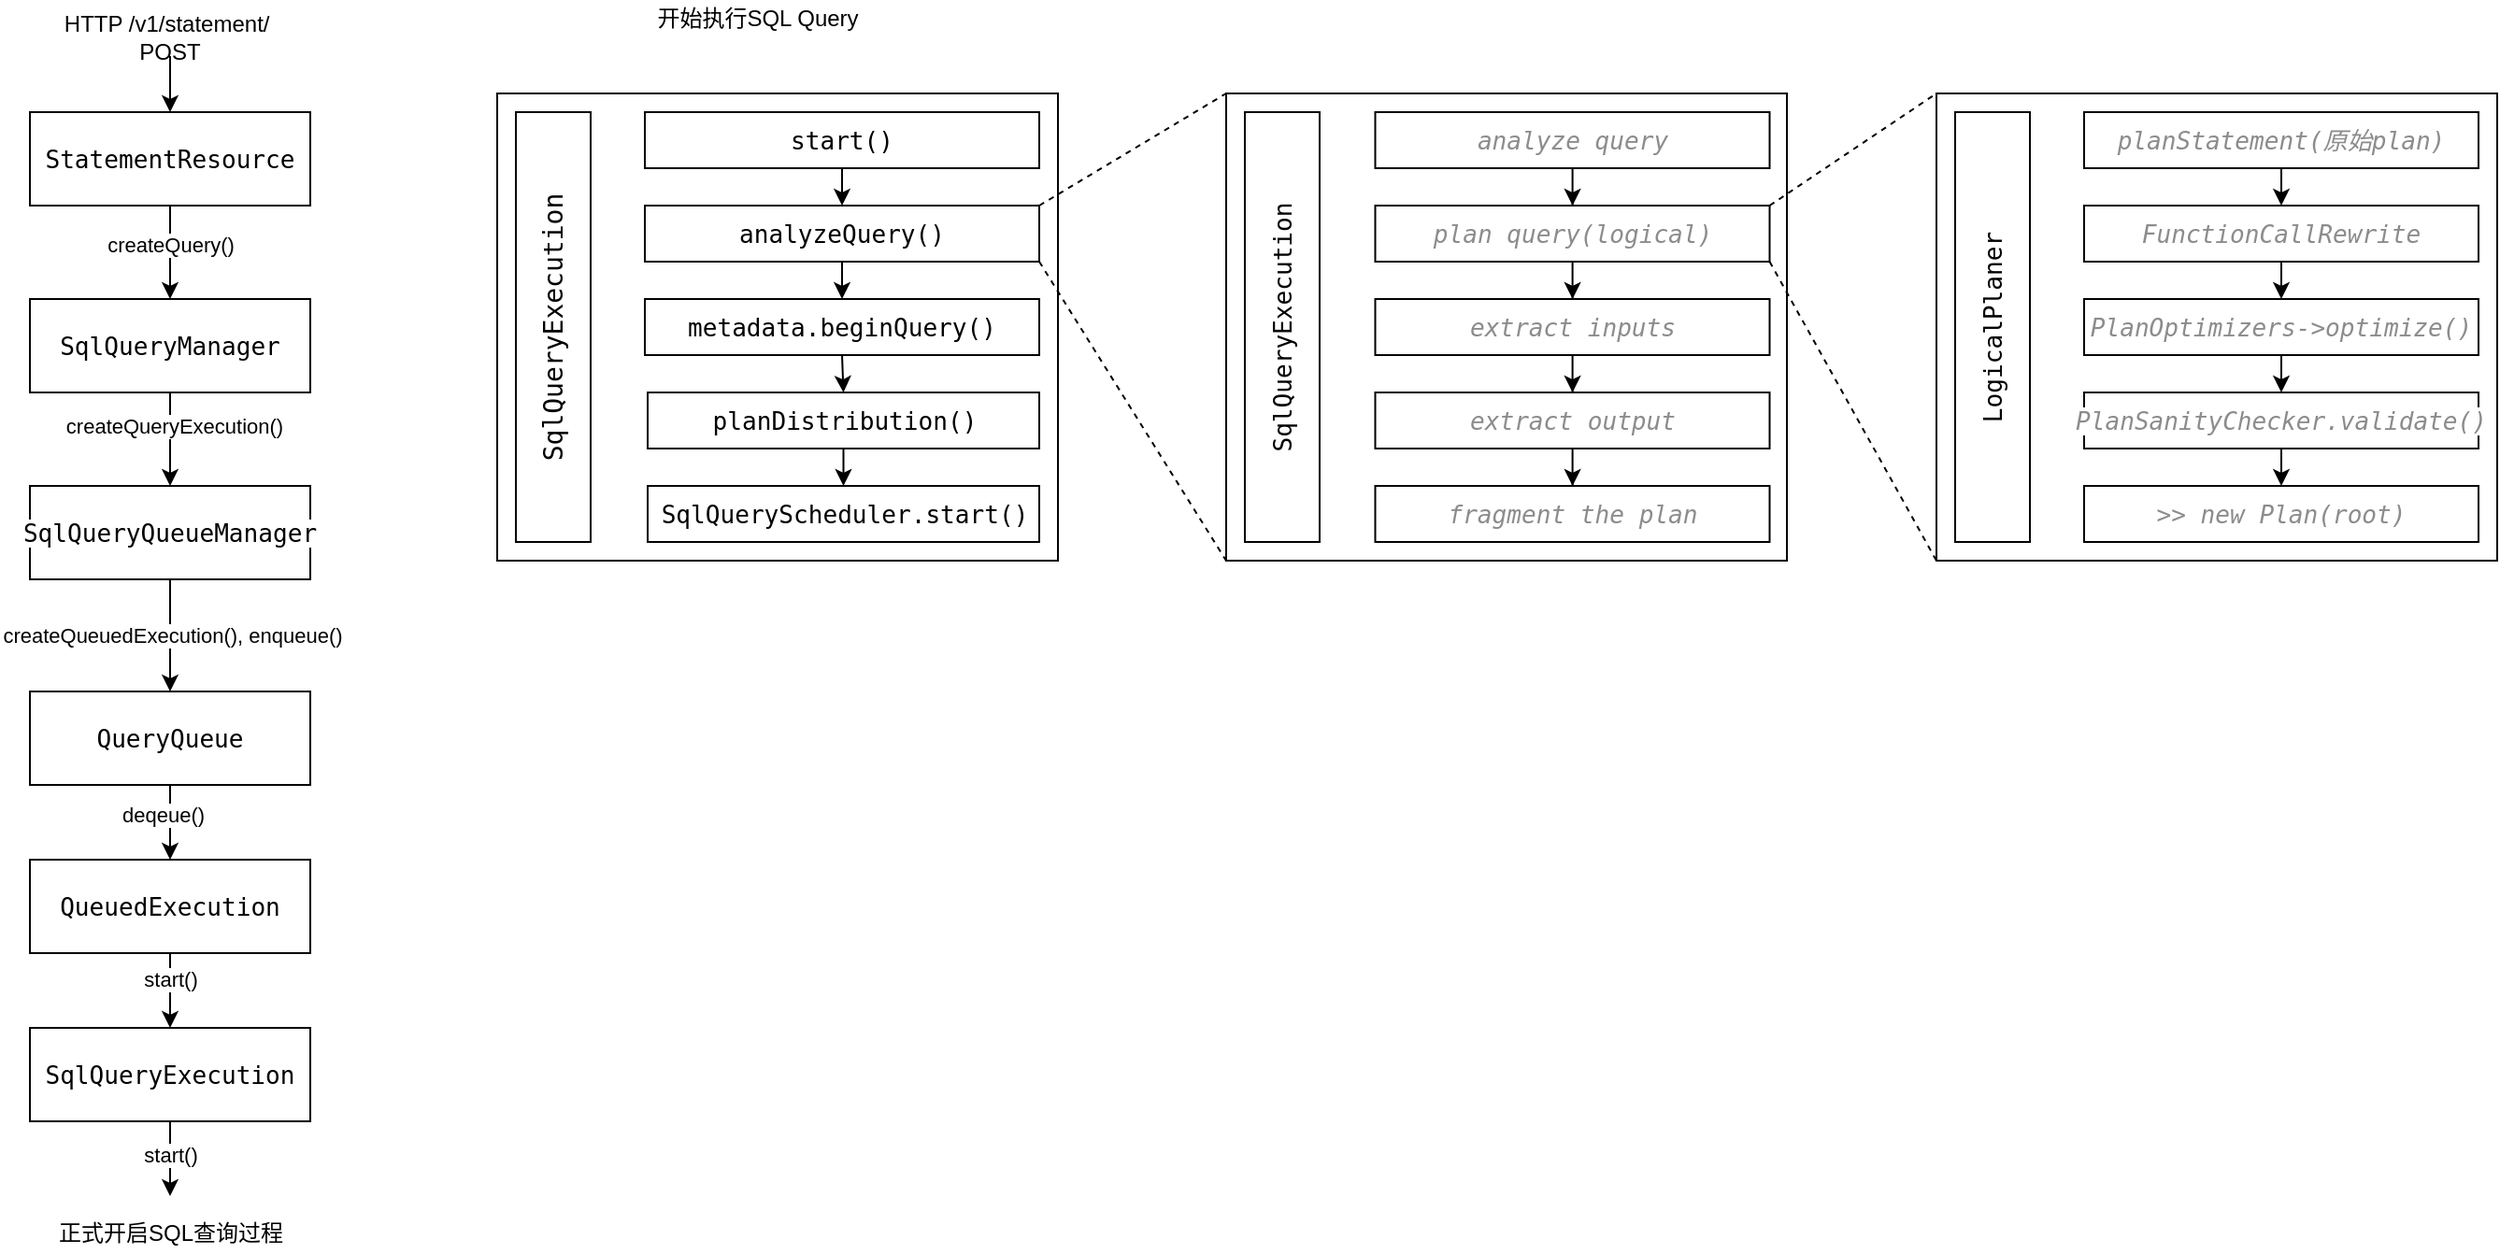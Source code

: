 <mxfile version="14.7.3" type="github" pages="6">
  <diagram id="MhFMLOPbuSqTf9lg8fvW" name="SqlQueryExecution">
    <mxGraphModel dx="1298" dy="777" grid="1" gridSize="10" guides="1" tooltips="1" connect="1" arrows="1" fold="1" page="1" pageScale="1" pageWidth="827" pageHeight="1169" math="0" shadow="0">
      <root>
        <mxCell id="0" />
        <mxCell id="1" parent="0" />
        <mxCell id="WZKFXiCSUjWWn0ZSlzHw-1" value="" style="rounded=0;whiteSpace=wrap;html=1;fillColor=none;" vertex="1" parent="1">
          <mxGeometry x="1160" y="110" width="300" height="250" as="geometry" />
        </mxCell>
        <mxCell id="WZKFXiCSUjWWn0ZSlzHw-2" value="" style="rounded=0;whiteSpace=wrap;html=1;fillColor=none;" vertex="1" parent="1">
          <mxGeometry x="390" y="110" width="300" height="250" as="geometry" />
        </mxCell>
        <mxCell id="WZKFXiCSUjWWn0ZSlzHw-3" value="" style="rounded=0;whiteSpace=wrap;html=1;fillColor=none;" vertex="1" parent="1">
          <mxGeometry x="780" y="110" width="300" height="250" as="geometry" />
        </mxCell>
        <mxCell id="WZKFXiCSUjWWn0ZSlzHw-4" style="edgeStyle=orthogonalEdgeStyle;rounded=0;orthogonalLoop=1;jettySize=auto;html=1;exitX=0.5;exitY=1;exitDx=0;exitDy=0;" edge="1" parent="1" source="WZKFXiCSUjWWn0ZSlzHw-7">
          <mxGeometry relative="1" as="geometry">
            <mxPoint x="215" y="320" as="targetPoint" />
          </mxGeometry>
        </mxCell>
        <mxCell id="WZKFXiCSUjWWn0ZSlzHw-5" value="&lt;pre style=&quot;color: rgb(8 , 8 , 8) ; font-family: &amp;#34;jetbrains mono&amp;#34; , monospace ; font-size: 9.8pt&quot;&gt;&lt;p style=&quot;font-family: &amp;#34;jetbrains mono&amp;#34; , monospace ; font-size: 9.8pt&quot;&gt;&lt;br&gt;&lt;/p&gt;&lt;/pre&gt;" style="edgeLabel;html=1;align=center;verticalAlign=middle;resizable=0;points=[];" vertex="1" connectable="0" parent="WZKFXiCSUjWWn0ZSlzHw-4">
          <mxGeometry x="-0.467" y="-2" relative="1" as="geometry">
            <mxPoint x="2" y="11" as="offset" />
          </mxGeometry>
        </mxCell>
        <mxCell id="WZKFXiCSUjWWn0ZSlzHw-6" value="&lt;span style=&quot;font-size: 11px&quot;&gt;createQueryExecution()&lt;/span&gt;" style="edgeLabel;html=1;align=center;verticalAlign=middle;resizable=0;points=[];" vertex="1" connectable="0" parent="WZKFXiCSUjWWn0ZSlzHw-4">
          <mxGeometry x="-0.28" y="2" relative="1" as="geometry">
            <mxPoint as="offset" />
          </mxGeometry>
        </mxCell>
        <mxCell id="WZKFXiCSUjWWn0ZSlzHw-7" value="&lt;pre style=&quot;background-color: #ffffff ; color: #080808 ; font-family: &amp;#34;jetbrains mono&amp;#34; , monospace ; font-size: 9.8pt&quot;&gt;&lt;span style=&quot;color: #000000&quot;&gt;SqlQueryManager&lt;/span&gt;&lt;/pre&gt;" style="rounded=0;whiteSpace=wrap;html=1;" vertex="1" parent="1">
          <mxGeometry x="140" y="220" width="150" height="50" as="geometry" />
        </mxCell>
        <mxCell id="WZKFXiCSUjWWn0ZSlzHw-8" style="edgeStyle=orthogonalEdgeStyle;rounded=0;orthogonalLoop=1;jettySize=auto;html=1;exitX=0.5;exitY=1;exitDx=0;exitDy=0;" edge="1" parent="1" source="WZKFXiCSUjWWn0ZSlzHw-10" target="WZKFXiCSUjWWn0ZSlzHw-7">
          <mxGeometry relative="1" as="geometry" />
        </mxCell>
        <mxCell id="WZKFXiCSUjWWn0ZSlzHw-9" value="createQuery()" style="edgeLabel;html=1;align=center;verticalAlign=middle;resizable=0;points=[];" vertex="1" connectable="0" parent="WZKFXiCSUjWWn0ZSlzHw-8">
          <mxGeometry x="-0.16" relative="1" as="geometry">
            <mxPoint as="offset" />
          </mxGeometry>
        </mxCell>
        <mxCell id="WZKFXiCSUjWWn0ZSlzHw-10" value="&lt;pre style=&quot;background-color: #ffffff ; color: #080808 ; font-family: &amp;#34;jetbrains mono&amp;#34; , monospace ; font-size: 9.8pt&quot;&gt;&lt;pre style=&quot;font-family: &amp;#34;jetbrains mono&amp;#34; , monospace ; font-size: 9.8pt&quot;&gt;&lt;span style=&quot;color: #000000&quot;&gt;StatementResource&lt;/span&gt;&lt;/pre&gt;&lt;/pre&gt;" style="rounded=0;whiteSpace=wrap;html=1;" vertex="1" parent="1">
          <mxGeometry x="140" y="120" width="150" height="50" as="geometry" />
        </mxCell>
        <mxCell id="WZKFXiCSUjWWn0ZSlzHw-11" style="edgeStyle=orthogonalEdgeStyle;rounded=0;orthogonalLoop=1;jettySize=auto;html=1;exitX=0.5;exitY=1;exitDx=0;exitDy=0;entryX=0.5;entryY=0;entryDx=0;entryDy=0;" edge="1" parent="1" source="WZKFXiCSUjWWn0ZSlzHw-12" target="WZKFXiCSUjWWn0ZSlzHw-10">
          <mxGeometry relative="1" as="geometry" />
        </mxCell>
        <mxCell id="WZKFXiCSUjWWn0ZSlzHw-12" value="HTTP /v1/statement/&amp;nbsp; POST" style="text;html=1;strokeColor=none;fillColor=none;align=center;verticalAlign=middle;whiteSpace=wrap;rounded=0;" vertex="1" parent="1">
          <mxGeometry x="140" y="70" width="150" height="20" as="geometry" />
        </mxCell>
        <mxCell id="WZKFXiCSUjWWn0ZSlzHw-13" value="createQueuedExecution(), enqueue()" style="edgeStyle=orthogonalEdgeStyle;rounded=0;orthogonalLoop=1;jettySize=auto;html=1;exitX=0.5;exitY=1;exitDx=0;exitDy=0;" edge="1" parent="1" source="WZKFXiCSUjWWn0ZSlzHw-14">
          <mxGeometry relative="1" as="geometry">
            <mxPoint x="215" y="430" as="targetPoint" />
          </mxGeometry>
        </mxCell>
        <mxCell id="WZKFXiCSUjWWn0ZSlzHw-14" value="&lt;pre style=&quot;background-color: #ffffff ; color: #080808 ; font-family: &amp;#34;jetbrains mono&amp;#34; , monospace ; font-size: 9.8pt&quot;&gt;&lt;span style=&quot;color: #000000&quot;&gt;SqlQueryQueueManager&lt;/span&gt;&lt;/pre&gt;" style="rounded=0;whiteSpace=wrap;html=1;" vertex="1" parent="1">
          <mxGeometry x="140" y="320" width="150" height="50" as="geometry" />
        </mxCell>
        <mxCell id="WZKFXiCSUjWWn0ZSlzHw-15" style="edgeStyle=orthogonalEdgeStyle;rounded=0;orthogonalLoop=1;jettySize=auto;html=1;exitX=0.5;exitY=1;exitDx=0;exitDy=0;" edge="1" parent="1" source="WZKFXiCSUjWWn0ZSlzHw-17">
          <mxGeometry relative="1" as="geometry">
            <mxPoint x="215" y="520" as="targetPoint" />
          </mxGeometry>
        </mxCell>
        <mxCell id="WZKFXiCSUjWWn0ZSlzHw-16" value="deqeue()" style="edgeLabel;html=1;align=center;verticalAlign=middle;resizable=0;points=[];" vertex="1" connectable="0" parent="WZKFXiCSUjWWn0ZSlzHw-15">
          <mxGeometry x="-0.2" y="-4" relative="1" as="geometry">
            <mxPoint as="offset" />
          </mxGeometry>
        </mxCell>
        <mxCell id="WZKFXiCSUjWWn0ZSlzHw-17" value="&lt;pre style=&quot;background-color: #ffffff ; color: #080808 ; font-family: &amp;#34;jetbrains mono&amp;#34; , monospace ; font-size: 9.8pt&quot;&gt;&lt;pre style=&quot;font-family: &amp;#34;jetbrains mono&amp;#34; , monospace ; font-size: 9.8pt&quot;&gt;&lt;span style=&quot;color: #000000&quot;&gt;QueryQueue&lt;/span&gt;&lt;/pre&gt;&lt;/pre&gt;" style="rounded=0;whiteSpace=wrap;html=1;" vertex="1" parent="1">
          <mxGeometry x="140" y="430" width="150" height="50" as="geometry" />
        </mxCell>
        <mxCell id="WZKFXiCSUjWWn0ZSlzHw-18" style="edgeStyle=orthogonalEdgeStyle;rounded=0;orthogonalLoop=1;jettySize=auto;html=1;exitX=0.5;exitY=1;exitDx=0;exitDy=0;" edge="1" parent="1" source="WZKFXiCSUjWWn0ZSlzHw-20">
          <mxGeometry relative="1" as="geometry">
            <mxPoint x="215" y="610" as="targetPoint" />
          </mxGeometry>
        </mxCell>
        <mxCell id="WZKFXiCSUjWWn0ZSlzHw-19" value="start()" style="edgeLabel;html=1;align=center;verticalAlign=middle;resizable=0;points=[];" vertex="1" connectable="0" parent="WZKFXiCSUjWWn0ZSlzHw-18">
          <mxGeometry x="-0.3" relative="1" as="geometry">
            <mxPoint as="offset" />
          </mxGeometry>
        </mxCell>
        <mxCell id="WZKFXiCSUjWWn0ZSlzHw-20" value="&lt;pre style=&quot;background-color: #ffffff ; color: #080808 ; font-family: &amp;#34;jetbrains mono&amp;#34; , monospace ; font-size: 9.8pt&quot;&gt;&lt;pre style=&quot;font-family: &amp;#34;jetbrains mono&amp;#34; , monospace ; font-size: 9.8pt&quot;&gt;&lt;pre style=&quot;font-family: &amp;#34;jetbrains mono&amp;#34; , monospace ; font-size: 9.8pt&quot;&gt;&lt;span style=&quot;color: #000000&quot;&gt;QueuedExecution&lt;/span&gt;&lt;/pre&gt;&lt;/pre&gt;&lt;/pre&gt;" style="rounded=0;whiteSpace=wrap;html=1;" vertex="1" parent="1">
          <mxGeometry x="140" y="520" width="150" height="50" as="geometry" />
        </mxCell>
        <mxCell id="WZKFXiCSUjWWn0ZSlzHw-21" style="edgeStyle=orthogonalEdgeStyle;rounded=0;orthogonalLoop=1;jettySize=auto;html=1;exitX=0.5;exitY=1;exitDx=0;exitDy=0;" edge="1" parent="1" source="WZKFXiCSUjWWn0ZSlzHw-23">
          <mxGeometry relative="1" as="geometry">
            <mxPoint x="215" y="700" as="targetPoint" />
          </mxGeometry>
        </mxCell>
        <mxCell id="WZKFXiCSUjWWn0ZSlzHw-22" value="start()" style="edgeLabel;html=1;align=center;verticalAlign=middle;resizable=0;points=[];" vertex="1" connectable="0" parent="WZKFXiCSUjWWn0ZSlzHw-21">
          <mxGeometry x="-0.12" relative="1" as="geometry">
            <mxPoint as="offset" />
          </mxGeometry>
        </mxCell>
        <mxCell id="WZKFXiCSUjWWn0ZSlzHw-23" value="&lt;pre style=&quot;background-color: #ffffff ; color: #080808 ; font-family: &amp;#34;jetbrains mono&amp;#34; , monospace ; font-size: 9.8pt&quot;&gt;&lt;pre style=&quot;font-family: &amp;#34;jetbrains mono&amp;#34; , monospace ; font-size: 9.8pt&quot;&gt;&lt;pre style=&quot;font-family: &amp;#34;jetbrains mono&amp;#34; , monospace ; font-size: 9.8pt&quot;&gt;&lt;span style=&quot;color: #000000&quot;&gt;SqlQueryExecution&lt;/span&gt;&lt;/pre&gt;&lt;/pre&gt;&lt;/pre&gt;" style="rounded=0;whiteSpace=wrap;html=1;" vertex="1" parent="1">
          <mxGeometry x="140" y="610" width="150" height="50" as="geometry" />
        </mxCell>
        <mxCell id="WZKFXiCSUjWWn0ZSlzHw-24" value="正式开启SQL查询过程" style="text;html=1;align=center;verticalAlign=middle;resizable=0;points=[];autosize=1;" vertex="1" parent="1">
          <mxGeometry x="145" y="710" width="140" height="20" as="geometry" />
        </mxCell>
        <mxCell id="WZKFXiCSUjWWn0ZSlzHw-25" style="edgeStyle=orthogonalEdgeStyle;rounded=0;orthogonalLoop=1;jettySize=auto;html=1;exitX=0.5;exitY=1;exitDx=0;exitDy=0;entryX=0.5;entryY=0;entryDx=0;entryDy=0;" edge="1" parent="1" source="WZKFXiCSUjWWn0ZSlzHw-32" target="WZKFXiCSUjWWn0ZSlzHw-30">
          <mxGeometry relative="1" as="geometry">
            <mxPoint x="529" y="200" as="targetPoint" />
            <mxPoint x="529" y="170" as="sourcePoint" />
          </mxGeometry>
        </mxCell>
        <mxCell id="WZKFXiCSUjWWn0ZSlzHw-26" value="开始执行SQL Query" style="text;html=1;align=center;verticalAlign=middle;resizable=0;points=[];autosize=1;" vertex="1" parent="1">
          <mxGeometry x="469" y="60" width="120" height="20" as="geometry" />
        </mxCell>
        <mxCell id="WZKFXiCSUjWWn0ZSlzHw-27" style="edgeStyle=orthogonalEdgeStyle;rounded=0;orthogonalLoop=1;jettySize=auto;html=1;exitX=0.5;exitY=1;exitDx=0;exitDy=0;entryX=0.5;entryY=0;entryDx=0;entryDy=0;" edge="1" parent="1" source="WZKFXiCSUjWWn0ZSlzHw-30" target="WZKFXiCSUjWWn0ZSlzHw-35">
          <mxGeometry relative="1" as="geometry" />
        </mxCell>
        <mxCell id="WZKFXiCSUjWWn0ZSlzHw-28" style="rounded=0;orthogonalLoop=1;jettySize=auto;html=1;exitX=1;exitY=0;exitDx=0;exitDy=0;entryX=0;entryY=0;entryDx=0;entryDy=0;dashed=1;endArrow=none;endFill=0;" edge="1" parent="1" source="WZKFXiCSUjWWn0ZSlzHw-30" target="WZKFXiCSUjWWn0ZSlzHw-3">
          <mxGeometry relative="1" as="geometry" />
        </mxCell>
        <mxCell id="WZKFXiCSUjWWn0ZSlzHw-29" style="edgeStyle=none;rounded=0;orthogonalLoop=1;jettySize=auto;html=1;exitX=1;exitY=1;exitDx=0;exitDy=0;entryX=0;entryY=1;entryDx=0;entryDy=0;dashed=1;endArrow=none;endFill=0;" edge="1" parent="1" source="WZKFXiCSUjWWn0ZSlzHw-30" target="WZKFXiCSUjWWn0ZSlzHw-3">
          <mxGeometry relative="1" as="geometry" />
        </mxCell>
        <mxCell id="WZKFXiCSUjWWn0ZSlzHw-30" value="&lt;pre style=&quot;background-color: #ffffff ; color: #080808 ; font-family: &amp;#34;jetbrains mono&amp;#34; , monospace ; font-size: 9.8pt&quot;&gt;&lt;pre style=&quot;font-family: &amp;#34;jetbrains mono&amp;#34; , monospace ; font-size: 9.8pt&quot;&gt;&lt;pre style=&quot;font-family: &amp;#34;jetbrains mono&amp;#34; , monospace ; font-size: 9.8pt&quot;&gt;&lt;span style=&quot;color: #000000&quot;&gt;analyzeQuery()&lt;/span&gt;&lt;/pre&gt;&lt;/pre&gt;&lt;/pre&gt;" style="rounded=0;whiteSpace=wrap;html=1;" vertex="1" parent="1">
          <mxGeometry x="469" y="170" width="211" height="30" as="geometry" />
        </mxCell>
        <mxCell id="WZKFXiCSUjWWn0ZSlzHw-31" value="&lt;pre style=&quot;background-color: #ffffff ; color: #080808 ; font-family: &amp;#34;jetbrains mono&amp;#34; , monospace ; font-size: 9.8pt&quot;&gt;&lt;pre style=&quot;font-family: &amp;#34;jetbrains mono&amp;#34; , monospace ; font-size: 9.8pt&quot;&gt;&lt;pre style=&quot;font-family: &amp;#34;jetbrains mono&amp;#34; , monospace ; font-size: 9.8pt&quot;&gt;&lt;span style=&quot;color: #000000&quot;&gt;SqlQueryExecution&lt;/span&gt;&lt;/pre&gt;&lt;/pre&gt;&lt;/pre&gt;" style="rounded=0;whiteSpace=wrap;html=1;horizontal=0;" vertex="1" parent="1">
          <mxGeometry x="790" y="120" width="40" height="230" as="geometry" />
        </mxCell>
        <mxCell id="WZKFXiCSUjWWn0ZSlzHw-32" value="&lt;pre style=&quot;background-color: #ffffff ; color: #080808 ; font-family: &amp;#34;jetbrains mono&amp;#34; , monospace ; font-size: 9.8pt&quot;&gt;&lt;pre style=&quot;font-family: &amp;#34;jetbrains mono&amp;#34; , monospace ; font-size: 9.8pt&quot;&gt;&lt;pre style=&quot;font-family: &amp;#34;jetbrains mono&amp;#34; , monospace ; font-size: 9.8pt&quot;&gt;&lt;span style=&quot;color: #000000&quot;&gt;start()&lt;/span&gt;&lt;/pre&gt;&lt;/pre&gt;&lt;/pre&gt;" style="rounded=0;whiteSpace=wrap;html=1;" vertex="1" parent="1">
          <mxGeometry x="469" y="120" width="211" height="30" as="geometry" />
        </mxCell>
        <mxCell id="WZKFXiCSUjWWn0ZSlzHw-33" value="&lt;pre style=&quot;background-color: rgb(255 , 255 , 255) ; color: rgb(8 , 8 , 8) ; font-family: &amp;#34;jetbrains mono&amp;#34; , monospace&quot;&gt;&lt;pre style=&quot;font-family: &amp;#34;jetbrains mono&amp;#34; , monospace&quot;&gt;&lt;pre style=&quot;font-family: &amp;#34;jetbrains mono&amp;#34; , monospace&quot;&gt;&lt;span style=&quot;color: rgb(0 , 0 , 0)&quot;&gt;&lt;font style=&quot;font-size: 14px&quot;&gt;SqlQueryExecution&lt;/font&gt;&lt;/span&gt;&lt;/pre&gt;&lt;/pre&gt;&lt;/pre&gt;" style="rounded=0;whiteSpace=wrap;html=1;horizontal=0;" vertex="1" parent="1">
          <mxGeometry x="400" y="120" width="40" height="230" as="geometry" />
        </mxCell>
        <mxCell id="WZKFXiCSUjWWn0ZSlzHw-34" style="edgeStyle=orthogonalEdgeStyle;rounded=0;orthogonalLoop=1;jettySize=auto;html=1;exitX=0.5;exitY=1;exitDx=0;exitDy=0;entryX=0.5;entryY=0;entryDx=0;entryDy=0;" edge="1" parent="1" source="WZKFXiCSUjWWn0ZSlzHw-35" target="WZKFXiCSUjWWn0ZSlzHw-37">
          <mxGeometry relative="1" as="geometry" />
        </mxCell>
        <mxCell id="WZKFXiCSUjWWn0ZSlzHw-35" value="&lt;pre style=&quot;background-color: #ffffff ; color: #080808 ; font-family: &amp;#34;jetbrains mono&amp;#34; , monospace ; font-size: 9.8pt&quot;&gt;&lt;pre style=&quot;font-family: &amp;#34;jetbrains mono&amp;#34; , monospace ; font-size: 9.8pt&quot;&gt;&lt;pre style=&quot;font-family: &amp;#34;jetbrains mono&amp;#34; , monospace ; font-size: 9.8pt&quot;&gt;&lt;span style=&quot;color: #000000&quot;&gt;metadata.beginQuery()&lt;/span&gt;&lt;/pre&gt;&lt;/pre&gt;&lt;/pre&gt;" style="rounded=0;whiteSpace=wrap;html=1;" vertex="1" parent="1">
          <mxGeometry x="469" y="220" width="211" height="30" as="geometry" />
        </mxCell>
        <mxCell id="WZKFXiCSUjWWn0ZSlzHw-36" style="edgeStyle=orthogonalEdgeStyle;rounded=0;orthogonalLoop=1;jettySize=auto;html=1;exitX=0.5;exitY=1;exitDx=0;exitDy=0;entryX=0.5;entryY=0;entryDx=0;entryDy=0;" edge="1" parent="1" source="WZKFXiCSUjWWn0ZSlzHw-37" target="WZKFXiCSUjWWn0ZSlzHw-38">
          <mxGeometry relative="1" as="geometry" />
        </mxCell>
        <mxCell id="WZKFXiCSUjWWn0ZSlzHw-37" value="&lt;pre style=&quot;background-color: rgb(255 , 255 , 255)&quot;&gt;&lt;pre&gt;&lt;pre&gt;&lt;font face=&quot;jetbrains mono, monospace&quot;&gt;&lt;span style=&quot;font-size: 13.067px&quot;&gt;planDistribution()&lt;/span&gt;&lt;/font&gt;&lt;font color=&quot;#080808&quot; face=&quot;jetbrains mono, monospace&quot;&gt;&lt;span style=&quot;font-size: 9.8pt&quot;&gt;&lt;br&gt;&lt;/span&gt;&lt;/font&gt;&lt;/pre&gt;&lt;/pre&gt;&lt;/pre&gt;" style="rounded=0;whiteSpace=wrap;html=1;" vertex="1" parent="1">
          <mxGeometry x="470.5" y="270" width="209.5" height="30" as="geometry" />
        </mxCell>
        <mxCell id="WZKFXiCSUjWWn0ZSlzHw-38" value="&lt;pre style=&quot;background-color: rgb(255 , 255 , 255)&quot;&gt;&lt;pre&gt;&lt;pre&gt;&lt;font face=&quot;jetbrains mono, monospace&quot;&gt;&lt;span style=&quot;font-size: 13.067px&quot;&gt;SqlQueryScheduler.start()&lt;/span&gt;&lt;font color=&quot;#080808&quot;&gt;&lt;span style=&quot;font-size: 9.8pt&quot;&gt;&lt;br&gt;&lt;/span&gt;&lt;/font&gt;&lt;/font&gt;&lt;/pre&gt;&lt;/pre&gt;&lt;/pre&gt;" style="rounded=0;whiteSpace=wrap;html=1;" vertex="1" parent="1">
          <mxGeometry x="470.5" y="320" width="209.5" height="30" as="geometry" />
        </mxCell>
        <mxCell id="WZKFXiCSUjWWn0ZSlzHw-39" value="" style="edgeStyle=orthogonalEdgeStyle;rounded=0;orthogonalLoop=1;jettySize=auto;html=1;" edge="1" parent="1" source="WZKFXiCSUjWWn0ZSlzHw-40" target="WZKFXiCSUjWWn0ZSlzHw-44">
          <mxGeometry relative="1" as="geometry" />
        </mxCell>
        <mxCell id="WZKFXiCSUjWWn0ZSlzHw-40" value="&lt;pre style=&quot;background-color: #ffffff ; color: #080808 ; font-family: &amp;#34;jetbrains mono&amp;#34; , monospace ; font-size: 9.8pt&quot;&gt;&lt;pre style=&quot;font-family: &amp;#34;jetbrains mono&amp;#34; , monospace ; font-size: 9.8pt&quot;&gt;&lt;pre style=&quot;font-family: &amp;#34;jetbrains mono&amp;#34; , monospace ; font-size: 9.8pt&quot;&gt;&lt;pre style=&quot;font-family: &amp;#34;jetbrains mono&amp;#34; , monospace ; font-size: 9.8pt&quot;&gt;&lt;span style=&quot;color: #8c8c8c ; font-style: italic&quot;&gt;analyze query&lt;/span&gt;&lt;/pre&gt;&lt;/pre&gt;&lt;/pre&gt;&lt;/pre&gt;" style="rounded=0;whiteSpace=wrap;html=1;" vertex="1" parent="1">
          <mxGeometry x="859.75" y="120" width="211" height="30" as="geometry" />
        </mxCell>
        <mxCell id="WZKFXiCSUjWWn0ZSlzHw-41" value="" style="edgeStyle=orthogonalEdgeStyle;rounded=0;orthogonalLoop=1;jettySize=auto;html=1;" edge="1" parent="1" source="WZKFXiCSUjWWn0ZSlzHw-44" target="WZKFXiCSUjWWn0ZSlzHw-46">
          <mxGeometry relative="1" as="geometry" />
        </mxCell>
        <mxCell id="WZKFXiCSUjWWn0ZSlzHw-42" style="edgeStyle=none;rounded=0;orthogonalLoop=1;jettySize=auto;html=1;exitX=1;exitY=0;exitDx=0;exitDy=0;entryX=0;entryY=0;entryDx=0;entryDy=0;dashed=1;endArrow=none;endFill=0;" edge="1" parent="1" source="WZKFXiCSUjWWn0ZSlzHw-44" target="WZKFXiCSUjWWn0ZSlzHw-1">
          <mxGeometry relative="1" as="geometry" />
        </mxCell>
        <mxCell id="WZKFXiCSUjWWn0ZSlzHw-43" style="edgeStyle=none;rounded=0;orthogonalLoop=1;jettySize=auto;html=1;exitX=1;exitY=1;exitDx=0;exitDy=0;entryX=0;entryY=1;entryDx=0;entryDy=0;dashed=1;endArrow=none;endFill=0;" edge="1" parent="1" source="WZKFXiCSUjWWn0ZSlzHw-44" target="WZKFXiCSUjWWn0ZSlzHw-1">
          <mxGeometry relative="1" as="geometry" />
        </mxCell>
        <mxCell id="WZKFXiCSUjWWn0ZSlzHw-44" value="&lt;pre style=&quot;background-color: #ffffff ; color: #080808 ; font-family: &amp;#34;jetbrains mono&amp;#34; , monospace ; font-size: 9.8pt&quot;&gt;&lt;pre style=&quot;font-family: &amp;#34;jetbrains mono&amp;#34; , monospace ; font-size: 9.8pt&quot;&gt;&lt;pre style=&quot;font-family: &amp;#34;jetbrains mono&amp;#34; , monospace ; font-size: 9.8pt&quot;&gt;&lt;pre style=&quot;font-family: &amp;#34;jetbrains mono&amp;#34; , monospace ; font-size: 9.8pt&quot;&gt;&lt;pre style=&quot;font-family: &amp;#34;jetbrains mono&amp;#34; , monospace ; font-size: 9.8pt&quot;&gt;&lt;span style=&quot;color: #8c8c8c ; font-style: italic&quot;&gt;plan query(logical)&lt;/span&gt;&lt;/pre&gt;&lt;/pre&gt;&lt;/pre&gt;&lt;/pre&gt;&lt;/pre&gt;" style="rounded=0;whiteSpace=wrap;html=1;" vertex="1" parent="1">
          <mxGeometry x="859.75" y="170" width="211" height="30" as="geometry" />
        </mxCell>
        <mxCell id="WZKFXiCSUjWWn0ZSlzHw-45" value="" style="edgeStyle=orthogonalEdgeStyle;rounded=0;orthogonalLoop=1;jettySize=auto;html=1;" edge="1" parent="1" source="WZKFXiCSUjWWn0ZSlzHw-46" target="WZKFXiCSUjWWn0ZSlzHw-48">
          <mxGeometry relative="1" as="geometry" />
        </mxCell>
        <mxCell id="WZKFXiCSUjWWn0ZSlzHw-46" value="&lt;pre style=&quot;background-color: #ffffff ; color: #080808 ; font-family: &amp;#34;jetbrains mono&amp;#34; , monospace ; font-size: 9.8pt&quot;&gt;&lt;pre style=&quot;font-family: &amp;#34;jetbrains mono&amp;#34; , monospace ; font-size: 9.8pt&quot;&gt;&lt;pre style=&quot;font-family: &amp;#34;jetbrains mono&amp;#34; , monospace ; font-size: 9.8pt&quot;&gt;&lt;pre style=&quot;font-family: &amp;#34;jetbrains mono&amp;#34; , monospace ; font-size: 9.8pt&quot;&gt;&lt;pre style=&quot;font-family: &amp;#34;jetbrains mono&amp;#34; , monospace ; font-size: 9.8pt&quot;&gt;&lt;pre style=&quot;font-family: &amp;#34;jetbrains mono&amp;#34; , monospace ; font-size: 9.8pt&quot;&gt;&lt;span style=&quot;color: #8c8c8c ; font-style: italic&quot;&gt;extract inputs&lt;/span&gt;&lt;/pre&gt;&lt;/pre&gt;&lt;/pre&gt;&lt;/pre&gt;&lt;/pre&gt;&lt;/pre&gt;" style="rounded=0;whiteSpace=wrap;html=1;" vertex="1" parent="1">
          <mxGeometry x="859.75" y="220" width="211" height="30" as="geometry" />
        </mxCell>
        <mxCell id="WZKFXiCSUjWWn0ZSlzHw-47" value="" style="edgeStyle=orthogonalEdgeStyle;rounded=0;orthogonalLoop=1;jettySize=auto;html=1;" edge="1" parent="1" source="WZKFXiCSUjWWn0ZSlzHw-48" target="WZKFXiCSUjWWn0ZSlzHw-49">
          <mxGeometry relative="1" as="geometry" />
        </mxCell>
        <mxCell id="WZKFXiCSUjWWn0ZSlzHw-48" value="&lt;pre style=&quot;background-color: #ffffff ; color: #080808 ; font-family: &amp;#34;jetbrains mono&amp;#34; , monospace ; font-size: 9.8pt&quot;&gt;&lt;pre style=&quot;font-family: &amp;#34;jetbrains mono&amp;#34; , monospace ; font-size: 9.8pt&quot;&gt;&lt;pre style=&quot;font-family: &amp;#34;jetbrains mono&amp;#34; , monospace ; font-size: 9.8pt&quot;&gt;&lt;pre style=&quot;font-family: &amp;#34;jetbrains mono&amp;#34; , monospace ; font-size: 9.8pt&quot;&gt;&lt;pre style=&quot;font-family: &amp;#34;jetbrains mono&amp;#34; , monospace ; font-size: 9.8pt&quot;&gt;&lt;pre style=&quot;font-family: &amp;#34;jetbrains mono&amp;#34; , monospace ; font-size: 9.8pt&quot;&gt;&lt;pre style=&quot;font-family: &amp;#34;jetbrains mono&amp;#34; , monospace ; font-size: 9.8pt&quot;&gt;&lt;span style=&quot;color: #8c8c8c ; font-style: italic&quot;&gt;extract output&lt;/span&gt;&lt;/pre&gt;&lt;/pre&gt;&lt;/pre&gt;&lt;/pre&gt;&lt;/pre&gt;&lt;/pre&gt;&lt;/pre&gt;" style="rounded=0;whiteSpace=wrap;html=1;" vertex="1" parent="1">
          <mxGeometry x="859.75" y="270" width="211" height="30" as="geometry" />
        </mxCell>
        <mxCell id="WZKFXiCSUjWWn0ZSlzHw-49" value="&lt;pre style=&quot;background-color: #ffffff ; color: #080808 ; font-family: &amp;#34;jetbrains mono&amp;#34; , monospace ; font-size: 9.8pt&quot;&gt;&lt;pre style=&quot;font-family: &amp;#34;jetbrains mono&amp;#34; , monospace ; font-size: 9.8pt&quot;&gt;&lt;pre style=&quot;font-family: &amp;#34;jetbrains mono&amp;#34; , monospace ; font-size: 9.8pt&quot;&gt;&lt;pre style=&quot;font-family: &amp;#34;jetbrains mono&amp;#34; , monospace ; font-size: 9.8pt&quot;&gt;&lt;pre style=&quot;font-family: &amp;#34;jetbrains mono&amp;#34; , monospace ; font-size: 9.8pt&quot;&gt;&lt;pre style=&quot;font-family: &amp;#34;jetbrains mono&amp;#34; , monospace ; font-size: 9.8pt&quot;&gt;&lt;pre style=&quot;font-family: &amp;#34;jetbrains mono&amp;#34; , monospace ; font-size: 9.8pt&quot;&gt;&lt;pre style=&quot;font-family: &amp;#34;jetbrains mono&amp;#34; , monospace ; font-size: 9.8pt&quot;&gt;&lt;span style=&quot;color: #8c8c8c ; font-style: italic&quot;&gt;fragment the plan&lt;/span&gt;&lt;/pre&gt;&lt;/pre&gt;&lt;/pre&gt;&lt;/pre&gt;&lt;/pre&gt;&lt;/pre&gt;&lt;/pre&gt;&lt;/pre&gt;" style="rounded=0;whiteSpace=wrap;html=1;" vertex="1" parent="1">
          <mxGeometry x="859.75" y="320" width="211" height="30" as="geometry" />
        </mxCell>
        <mxCell id="WZKFXiCSUjWWn0ZSlzHw-50" value="&lt;pre style=&quot;background-color: #ffffff ; color: #080808 ; font-family: &amp;#34;jetbrains mono&amp;#34; , monospace ; font-size: 9.8pt&quot;&gt;&lt;pre style=&quot;font-family: &amp;#34;jetbrains mono&amp;#34; , monospace ; font-size: 9.8pt&quot;&gt;&lt;pre style=&quot;font-family: &amp;#34;jetbrains mono&amp;#34; , monospace ; font-size: 9.8pt&quot;&gt;&lt;span style=&quot;color: #000000&quot;&gt;LogicalPlaner&lt;/span&gt;&lt;/pre&gt;&lt;/pre&gt;&lt;/pre&gt;" style="rounded=0;whiteSpace=wrap;html=1;horizontal=0;" vertex="1" parent="1">
          <mxGeometry x="1170" y="120" width="40" height="230" as="geometry" />
        </mxCell>
        <mxCell id="WZKFXiCSUjWWn0ZSlzHw-51" style="edgeStyle=orthogonalEdgeStyle;rounded=0;orthogonalLoop=1;jettySize=auto;html=1;exitX=0.5;exitY=1;exitDx=0;exitDy=0;entryX=0.5;entryY=0;entryDx=0;entryDy=0;" edge="1" parent="1" source="WZKFXiCSUjWWn0ZSlzHw-52" target="WZKFXiCSUjWWn0ZSlzHw-54">
          <mxGeometry relative="1" as="geometry" />
        </mxCell>
        <mxCell id="WZKFXiCSUjWWn0ZSlzHw-52" value="&lt;pre style=&quot;background-color: rgb(255 , 255 , 255)&quot;&gt;&lt;pre&gt;&lt;pre&gt;&lt;pre&gt;&lt;pre&gt;&lt;pre&gt;&lt;pre&gt;&lt;pre&gt;&lt;font color=&quot;#8c8c8c&quot; face=&quot;jetbrains mono, monospace&quot;&gt;&lt;span style=&quot;font-size: 13.067px&quot;&gt;&lt;i&gt;planStatement(原始plan)&lt;/i&gt;&lt;/span&gt;&lt;/font&gt;&lt;font color=&quot;#080808&quot; face=&quot;jetbrains mono, monospace&quot;&gt;&lt;span style=&quot;font-size: 9.8pt&quot;&gt;&lt;br&gt;&lt;/span&gt;&lt;/font&gt;&lt;/pre&gt;&lt;/pre&gt;&lt;/pre&gt;&lt;/pre&gt;&lt;/pre&gt;&lt;/pre&gt;&lt;/pre&gt;&lt;/pre&gt;" style="rounded=0;whiteSpace=wrap;html=1;" vertex="1" parent="1">
          <mxGeometry x="1239" y="120" width="211" height="30" as="geometry" />
        </mxCell>
        <mxCell id="WZKFXiCSUjWWn0ZSlzHw-53" style="edgeStyle=orthogonalEdgeStyle;rounded=0;orthogonalLoop=1;jettySize=auto;html=1;exitX=0.5;exitY=1;exitDx=0;exitDy=0;entryX=0.5;entryY=0;entryDx=0;entryDy=0;" edge="1" parent="1" source="WZKFXiCSUjWWn0ZSlzHw-54" target="WZKFXiCSUjWWn0ZSlzHw-56">
          <mxGeometry relative="1" as="geometry" />
        </mxCell>
        <mxCell id="WZKFXiCSUjWWn0ZSlzHw-54" value="&lt;pre style=&quot;background-color: rgb(255 , 255 , 255)&quot;&gt;&lt;pre&gt;&lt;pre&gt;&lt;pre&gt;&lt;pre&gt;&lt;pre&gt;&lt;pre&gt;&lt;pre&gt;&lt;font face=&quot;jetbrains mono, monospace&quot;&gt;&lt;font color=&quot;#8c8c8c&quot;&gt;&lt;span style=&quot;font-size: 13.067px&quot;&gt;&lt;i&gt;FunctionCallRewrite&lt;/i&gt;&lt;/span&gt;&lt;/font&gt;&lt;font color=&quot;#080808&quot;&gt;&lt;span style=&quot;font-size: 9.8pt&quot;&gt;&lt;br&gt;&lt;/span&gt;&lt;/font&gt;&lt;/font&gt;&lt;/pre&gt;&lt;/pre&gt;&lt;/pre&gt;&lt;/pre&gt;&lt;/pre&gt;&lt;/pre&gt;&lt;/pre&gt;&lt;/pre&gt;" style="rounded=0;whiteSpace=wrap;html=1;" vertex="1" parent="1">
          <mxGeometry x="1239" y="170" width="211" height="30" as="geometry" />
        </mxCell>
        <mxCell id="WZKFXiCSUjWWn0ZSlzHw-55" style="edgeStyle=orthogonalEdgeStyle;rounded=0;orthogonalLoop=1;jettySize=auto;html=1;exitX=0.5;exitY=1;exitDx=0;exitDy=0;entryX=0.5;entryY=0;entryDx=0;entryDy=0;" edge="1" parent="1" source="WZKFXiCSUjWWn0ZSlzHw-56" target="WZKFXiCSUjWWn0ZSlzHw-58">
          <mxGeometry relative="1" as="geometry" />
        </mxCell>
        <mxCell id="WZKFXiCSUjWWn0ZSlzHw-56" value="&lt;pre style=&quot;background-color: rgb(255 , 255 , 255)&quot;&gt;&lt;pre&gt;&lt;pre&gt;&lt;pre&gt;&lt;pre&gt;&lt;pre&gt;&lt;pre&gt;&lt;pre&gt;&lt;font face=&quot;jetbrains mono, monospace&quot;&gt;&lt;font color=&quot;#8c8c8c&quot;&gt;&lt;span style=&quot;font-size: 13.067px&quot;&gt;&lt;i&gt;PlanOptimizers-&amp;gt;optimize()&lt;/i&gt;&lt;/span&gt;&lt;/font&gt;&lt;font color=&quot;#080808&quot;&gt;&lt;span style=&quot;font-size: 9.8pt&quot;&gt;&lt;br&gt;&lt;/span&gt;&lt;/font&gt;&lt;/font&gt;&lt;/pre&gt;&lt;/pre&gt;&lt;/pre&gt;&lt;/pre&gt;&lt;/pre&gt;&lt;/pre&gt;&lt;/pre&gt;&lt;/pre&gt;" style="rounded=0;whiteSpace=wrap;html=1;" vertex="1" parent="1">
          <mxGeometry x="1239" y="220" width="211" height="30" as="geometry" />
        </mxCell>
        <mxCell id="WZKFXiCSUjWWn0ZSlzHw-57" style="edgeStyle=orthogonalEdgeStyle;rounded=0;orthogonalLoop=1;jettySize=auto;html=1;exitX=0.5;exitY=1;exitDx=0;exitDy=0;entryX=0.5;entryY=0;entryDx=0;entryDy=0;" edge="1" parent="1" source="WZKFXiCSUjWWn0ZSlzHw-58" target="WZKFXiCSUjWWn0ZSlzHw-59">
          <mxGeometry relative="1" as="geometry" />
        </mxCell>
        <mxCell id="WZKFXiCSUjWWn0ZSlzHw-58" value="&lt;pre style=&quot;background-color: rgb(255 , 255 , 255)&quot;&gt;&lt;pre&gt;&lt;pre&gt;&lt;pre&gt;&lt;pre&gt;&lt;pre&gt;&lt;pre&gt;&lt;pre&gt;&lt;font face=&quot;jetbrains mono, monospace&quot;&gt;&lt;font color=&quot;#8c8c8c&quot;&gt;&lt;span style=&quot;font-size: 13.067px&quot;&gt;&lt;i&gt;PlanSanityChecker.validate()&lt;/i&gt;&lt;/span&gt;&lt;/font&gt;&lt;font color=&quot;#080808&quot;&gt;&lt;span style=&quot;font-size: 9.8pt&quot;&gt;&lt;br&gt;&lt;/span&gt;&lt;/font&gt;&lt;/font&gt;&lt;/pre&gt;&lt;/pre&gt;&lt;/pre&gt;&lt;/pre&gt;&lt;/pre&gt;&lt;/pre&gt;&lt;/pre&gt;&lt;/pre&gt;" style="rounded=0;whiteSpace=wrap;html=1;" vertex="1" parent="1">
          <mxGeometry x="1239" y="270" width="211" height="30" as="geometry" />
        </mxCell>
        <mxCell id="WZKFXiCSUjWWn0ZSlzHw-59" value="&lt;pre style=&quot;background-color: rgb(255 , 255 , 255)&quot;&gt;&lt;pre&gt;&lt;pre&gt;&lt;pre&gt;&lt;pre&gt;&lt;pre&gt;&lt;pre&gt;&lt;pre&gt;&lt;font face=&quot;jetbrains mono, monospace&quot; color=&quot;#8c8c8c&quot; style=&quot;font-size: 13.067px&quot;&gt;&lt;i&gt;&amp;gt;&amp;gt; new Plan(root)&lt;/i&gt;&lt;/font&gt;&lt;/pre&gt;&lt;/pre&gt;&lt;/pre&gt;&lt;/pre&gt;&lt;/pre&gt;&lt;/pre&gt;&lt;/pre&gt;&lt;/pre&gt;" style="rounded=0;whiteSpace=wrap;html=1;" vertex="1" parent="1">
          <mxGeometry x="1239" y="320" width="211" height="30" as="geometry" />
        </mxCell>
      </root>
    </mxGraphModel>
  </diagram>
  <diagram name="SqlTaskExecution" id="k4hy78SfZ3aIr5W78Qje">
    <mxGraphModel dx="1298" dy="777" grid="1" gridSize="10" guides="1" tooltips="1" connect="1" arrows="1" fold="1" page="1" pageScale="1" pageWidth="827" pageHeight="1169" math="0" shadow="0">
      <root>
        <mxCell id="qzX3z-bow17nkfG_Ws-6-0" />
        <mxCell id="qzX3z-bow17nkfG_Ws-6-1" parent="qzX3z-bow17nkfG_Ws-6-0" />
        <mxCell id="qzX3z-bow17nkfG_Ws-6-36" value="" style="rounded=0;whiteSpace=wrap;html=1;fillColor=none;" parent="qzX3z-bow17nkfG_Ws-6-1" vertex="1">
          <mxGeometry x="50" y="350" width="250" height="370" as="geometry" />
        </mxCell>
        <mxCell id="qzX3z-bow17nkfG_Ws-6-2" value="&lt;pre&gt;&lt;div style=&quot;text-align: left&quot;&gt;&lt;span style=&quot;font-family: &amp;#34;helvetica&amp;#34;&quot;&gt;addSplit:132, ScanFilterAndProjectOperator (com.facebook.presto.operator)&lt;/span&gt;&lt;/div&gt;&lt;div style=&quot;text-align: left&quot;&gt;&lt;span style=&quot;font-family: &amp;#34;helvetica&amp;#34;&quot;&gt;processNewSource:289, Driver (com.facebook.presto.operator)&lt;/span&gt;&lt;/div&gt;&lt;div style=&quot;text-align: left&quot;&gt;&lt;span style=&quot;font-family: &amp;#34;helvetica&amp;#34;&quot;&gt;processNewSources:253, Driver (com.facebook.presto.operator)&lt;/span&gt;&lt;/div&gt;&lt;div style=&quot;text-align: left&quot;&gt;&lt;span style=&quot;font-family: &amp;#34;helvetica&amp;#34;&quot;&gt;access$300:58, Driver (com.facebook.presto.operator)&lt;/span&gt;&lt;/div&gt;&lt;div style=&quot;text-align: left&quot;&gt;&lt;span style=&quot;font-family: &amp;#34;helvetica&amp;#34;&quot;&gt;close:847, Driver$DriverLockResult (com.facebook.presto.operator)&lt;/span&gt;&lt;/div&gt;&lt;div style=&quot;text-align: left&quot;&gt;&lt;span style=&quot;font-family: &amp;#34;helvetica&amp;#34;&quot;&gt;updateSource:231, Driver (com.facebook.presto.operator)&lt;/span&gt;&lt;/div&gt;&lt;div style=&quot;text-align: left&quot;&gt;&lt;span style=&quot;font-family: &amp;#34;helvetica&amp;#34;&quot;&gt;createDriver:526, SqlTaskExecution$DriverSplitRunnerFactory (com.facebook.presto.execution)&lt;/span&gt;&lt;/div&gt;&lt;div style=&quot;text-align: left&quot;&gt;&lt;span style=&quot;font-family: &amp;#34;helvetica&amp;#34;&quot;&gt;access$1400:493, SqlTaskExecution$DriverSplitRunnerFactory (com.facebook.presto.execution)&lt;/span&gt;&lt;/div&gt;&lt;div style=&quot;text-align: left&quot;&gt;&lt;span style=&quot;font-family: &amp;#34;helvetica&amp;#34;&quot;&gt;processFor:619, SqlTaskExecution$DriverSplitRunner (com.facebook.presto.execution)&lt;/span&gt;&lt;/div&gt;&lt;div style=&quot;text-align: left&quot;&gt;&lt;span style=&quot;font-family: &amp;#34;helvetica&amp;#34;&quot;&gt;process:555, TaskExecutor$PrioritizedSplitRunner (com.facebook.presto.execution)&lt;/span&gt;&lt;/div&gt;&lt;div style=&quot;text-align: left&quot;&gt;&lt;span style=&quot;font-family: &amp;#34;helvetica&amp;#34;&quot;&gt;run:691, TaskExecutor$Runner (com.facebook.presto.execution)&lt;/span&gt;&lt;/div&gt;&lt;div style=&quot;text-align: left&quot;&gt;&lt;span style=&quot;font-family: &amp;#34;helvetica&amp;#34;&quot;&gt;runWorker:1149, ThreadPoolExecutor (java.util.concurrent)&lt;/span&gt;&lt;/div&gt;&lt;div style=&quot;text-align: left&quot;&gt;&lt;span style=&quot;font-family: &amp;#34;helvetica&amp;#34;&quot;&gt;run:624, ThreadPoolExecutor$Worker (java.util.concurrent)&lt;/span&gt;&lt;/div&gt;&lt;div style=&quot;text-align: left&quot;&gt;&lt;span style=&quot;font-family: &amp;#34;helvetica&amp;#34;&quot;&gt;run:748, Thread (java.lang)&lt;/span&gt;&lt;/div&gt;&lt;/pre&gt;" style="rounded=0;whiteSpace=wrap;html=1;fillColor=none;" parent="qzX3z-bow17nkfG_Ws-6-1" vertex="1">
          <mxGeometry x="160" y="30" width="530" height="210" as="geometry" />
        </mxCell>
        <mxCell id="qzX3z-bow17nkfG_Ws-6-3" value="&lt;pre&gt;&lt;div style=&quot;text-align: left&quot;&gt;&lt;br&gt;&lt;/div&gt;&lt;/pre&gt;" style="text;html=1;align=center;verticalAlign=middle;resizable=0;points=[];autosize=1;" parent="qzX3z-bow17nkfG_Ws-6-1" vertex="1">
          <mxGeometry x="525" y="215" width="20" height="40" as="geometry" />
        </mxCell>
        <mxCell id="qzX3z-bow17nkfG_Ws-6-4" value="" style="rounded=0;whiteSpace=wrap;html=1;fillColor=none;" parent="qzX3z-bow17nkfG_Ws-6-1" vertex="1">
          <mxGeometry x="470" y="350" width="250" height="370" as="geometry" />
        </mxCell>
        <mxCell id="qzX3z-bow17nkfG_Ws-6-14" style="edgeStyle=none;rounded=0;orthogonalLoop=1;jettySize=auto;html=1;exitX=0.5;exitY=1;exitDx=0;exitDy=0;entryX=0.5;entryY=0;entryDx=0;entryDy=0;endArrow=classic;endFill=1;" parent="qzX3z-bow17nkfG_Ws-6-1" source="qzX3z-bow17nkfG_Ws-6-5" target="qzX3z-bow17nkfG_Ws-6-6" edge="1">
          <mxGeometry relative="1" as="geometry" />
        </mxCell>
        <mxCell id="qzX3z-bow17nkfG_Ws-6-5" value="Driver.init()" style="rounded=0;whiteSpace=wrap;html=1;fillColor=none;" parent="qzX3z-bow17nkfG_Ws-6-1" vertex="1">
          <mxGeometry x="510" y="370" width="170" height="30" as="geometry" />
        </mxCell>
        <mxCell id="qzX3z-bow17nkfG_Ws-6-15" style="edgeStyle=none;rounded=0;orthogonalLoop=1;jettySize=auto;html=1;exitX=0.5;exitY=1;exitDx=0;exitDy=0;entryX=0.5;entryY=0;entryDx=0;entryDy=0;endArrow=classic;endFill=1;" parent="qzX3z-bow17nkfG_Ws-6-1" source="qzX3z-bow17nkfG_Ws-6-6" target="qzX3z-bow17nkfG_Ws-6-7" edge="1">
          <mxGeometry relative="1" as="geometry" />
        </mxCell>
        <mxCell id="qzX3z-bow17nkfG_Ws-6-6" value="updateSource(TaskSource)" style="rounded=0;whiteSpace=wrap;html=1;fillColor=none;" parent="qzX3z-bow17nkfG_Ws-6-1" vertex="1">
          <mxGeometry x="510" y="430" width="170" height="30" as="geometry" />
        </mxCell>
        <mxCell id="qzX3z-bow17nkfG_Ws-6-16" style="edgeStyle=none;rounded=0;orthogonalLoop=1;jettySize=auto;html=1;exitX=0.5;exitY=1;exitDx=0;exitDy=0;entryX=0.5;entryY=0;entryDx=0;entryDy=0;endArrow=classic;endFill=1;" parent="qzX3z-bow17nkfG_Ws-6-1" source="qzX3z-bow17nkfG_Ws-6-7" target="qzX3z-bow17nkfG_Ws-6-8" edge="1">
          <mxGeometry relative="1" as="geometry" />
        </mxCell>
        <mxCell id="qzX3z-bow17nkfG_Ws-6-7" value="processNewSources()" style="rounded=0;whiteSpace=wrap;html=1;fillColor=none;" parent="qzX3z-bow17nkfG_Ws-6-1" vertex="1">
          <mxGeometry x="510" y="490" width="170" height="30" as="geometry" />
        </mxCell>
        <mxCell id="qzX3z-bow17nkfG_Ws-6-19" style="edgeStyle=none;rounded=0;orthogonalLoop=1;jettySize=auto;html=1;exitX=0.5;exitY=1;exitDx=0;exitDy=0;entryX=0.5;entryY=0;entryDx=0;entryDy=0;endArrow=classic;endFill=1;" parent="qzX3z-bow17nkfG_Ws-6-1" source="qzX3z-bow17nkfG_Ws-6-8" target="qzX3z-bow17nkfG_Ws-6-9" edge="1">
          <mxGeometry relative="1" as="geometry" />
        </mxCell>
        <mxCell id="qzX3z-bow17nkfG_Ws-6-8" value="processNewSource(TaskSource source)" style="rounded=0;whiteSpace=wrap;html=1;fillColor=none;" parent="qzX3z-bow17nkfG_Ws-6-1" vertex="1">
          <mxGeometry x="510" y="550" width="170" height="30" as="geometry" />
        </mxCell>
        <mxCell id="qzX3z-bow17nkfG_Ws-6-20" style="edgeStyle=none;rounded=0;orthogonalLoop=1;jettySize=auto;html=1;exitX=0.5;exitY=1;exitDx=0;exitDy=0;entryX=0.5;entryY=0;entryDx=0;entryDy=0;endArrow=classic;endFill=1;" parent="qzX3z-bow17nkfG_Ws-6-1" source="qzX3z-bow17nkfG_Ws-6-9" target="qzX3z-bow17nkfG_Ws-6-10" edge="1">
          <mxGeometry relative="1" as="geometry" />
        </mxCell>
        <mxCell id="qzX3z-bow17nkfG_Ws-6-9" value="sourceOperator.addSplit()" style="rounded=0;whiteSpace=wrap;html=1;fillColor=none;" parent="qzX3z-bow17nkfG_Ws-6-1" vertex="1">
          <mxGeometry x="510" y="610" width="170" height="30" as="geometry" />
        </mxCell>
        <mxCell id="qzX3z-bow17nkfG_Ws-6-10" value="sourceOperator.noMoreSplits()" style="rounded=0;whiteSpace=wrap;html=1;fillColor=none;" parent="qzX3z-bow17nkfG_Ws-6-1" vertex="1">
          <mxGeometry x="510" y="670" width="170" height="30" as="geometry" />
        </mxCell>
        <mxCell id="qzX3z-bow17nkfG_Ws-6-11" value="Driver的初始化过程" style="text;html=1;strokeColor=none;fillColor=none;align=left;verticalAlign=middle;whiteSpace=wrap;rounded=0;" parent="qzX3z-bow17nkfG_Ws-6-1" vertex="1">
          <mxGeometry x="470" y="330" width="250" height="20" as="geometry" />
        </mxCell>
        <mxCell id="qzX3z-bow17nkfG_Ws-6-21" value="DriverSplitRunner的运行过程" style="text;html=1;strokeColor=none;fillColor=none;align=left;verticalAlign=middle;whiteSpace=wrap;rounded=0;" parent="qzX3z-bow17nkfG_Ws-6-1" vertex="1">
          <mxGeometry x="50" y="330" width="220" height="20" as="geometry" />
        </mxCell>
        <mxCell id="qzX3z-bow17nkfG_Ws-6-24" style="edgeStyle=none;rounded=0;orthogonalLoop=1;jettySize=auto;html=1;exitX=0.5;exitY=1;exitDx=0;exitDy=0;endArrow=classic;endFill=1;" parent="qzX3z-bow17nkfG_Ws-6-1" source="qzX3z-bow17nkfG_Ws-6-23" edge="1">
          <mxGeometry relative="1" as="geometry">
            <mxPoint x="175" y="490" as="targetPoint" />
          </mxGeometry>
        </mxCell>
        <mxCell id="qzX3z-bow17nkfG_Ws-6-23" value="根据Plan批量生成DriverSplitRunner.init()" style="rounded=0;whiteSpace=wrap;html=1;fillColor=none;" parent="qzX3z-bow17nkfG_Ws-6-1" vertex="1">
          <mxGeometry x="90" y="430" width="170" height="30" as="geometry" />
        </mxCell>
        <mxCell id="qzX3z-bow17nkfG_Ws-6-27" style="edgeStyle=none;rounded=0;orthogonalLoop=1;jettySize=auto;html=1;exitX=0.5;exitY=1;exitDx=0;exitDy=0;entryX=0.5;entryY=0;entryDx=0;entryDy=0;endArrow=classic;endFill=1;" parent="qzX3z-bow17nkfG_Ws-6-1" source="qzX3z-bow17nkfG_Ws-6-25" target="qzX3z-bow17nkfG_Ws-6-26" edge="1">
          <mxGeometry relative="1" as="geometry" />
        </mxCell>
        <mxCell id="qzX3z-bow17nkfG_Ws-6-25" value="enqueueTaskExecutor" style="rounded=0;whiteSpace=wrap;html=1;fillColor=none;" parent="qzX3z-bow17nkfG_Ws-6-1" vertex="1">
          <mxGeometry x="90" y="490" width="170" height="30" as="geometry" />
        </mxCell>
        <mxCell id="qzX3z-bow17nkfG_Ws-6-31" style="edgeStyle=none;rounded=0;orthogonalLoop=1;jettySize=auto;html=1;exitX=0.5;exitY=1;exitDx=0;exitDy=0;entryX=0.5;entryY=0;entryDx=0;entryDy=0;endArrow=classic;endFill=1;" parent="qzX3z-bow17nkfG_Ws-6-1" source="qzX3z-bow17nkfG_Ws-6-26" target="qzX3z-bow17nkfG_Ws-6-30" edge="1">
          <mxGeometry relative="1" as="geometry" />
        </mxCell>
        <mxCell id="qzX3z-bow17nkfG_Ws-6-26" value="processFor()" style="rounded=0;whiteSpace=wrap;html=1;fillColor=none;" parent="qzX3z-bow17nkfG_Ws-6-1" vertex="1">
          <mxGeometry x="90" y="550" width="170" height="30" as="geometry" />
        </mxCell>
        <mxCell id="qzX3z-bow17nkfG_Ws-6-29" style="edgeStyle=none;rounded=0;orthogonalLoop=1;jettySize=auto;html=1;exitX=0.5;exitY=1;exitDx=0;exitDy=0;entryX=0.5;entryY=0;entryDx=0;entryDy=0;endArrow=classic;endFill=1;" parent="qzX3z-bow17nkfG_Ws-6-1" source="qzX3z-bow17nkfG_Ws-6-28" target="qzX3z-bow17nkfG_Ws-6-23" edge="1">
          <mxGeometry relative="1" as="geometry" />
        </mxCell>
        <mxCell id="qzX3z-bow17nkfG_Ws-6-28" value="SqlTaskExecution.start()" style="rounded=0;whiteSpace=wrap;html=1;fillColor=none;" parent="qzX3z-bow17nkfG_Ws-6-1" vertex="1">
          <mxGeometry x="90" y="370" width="170" height="30" as="geometry" />
        </mxCell>
        <mxCell id="qzX3z-bow17nkfG_Ws-6-32" style="edgeStyle=none;rounded=0;orthogonalLoop=1;jettySize=auto;html=1;exitX=1;exitY=0;exitDx=0;exitDy=0;entryX=0;entryY=1;entryDx=0;entryDy=0;endArrow=none;endFill=0;dashed=1;" parent="qzX3z-bow17nkfG_Ws-6-1" source="qzX3z-bow17nkfG_Ws-6-30" target="qzX3z-bow17nkfG_Ws-6-11" edge="1">
          <mxGeometry relative="1" as="geometry" />
        </mxCell>
        <mxCell id="qzX3z-bow17nkfG_Ws-6-33" style="edgeStyle=none;rounded=0;orthogonalLoop=1;jettySize=auto;html=1;exitX=1;exitY=1;exitDx=0;exitDy=0;entryX=0;entryY=1;entryDx=0;entryDy=0;endArrow=none;endFill=0;dashed=1;" parent="qzX3z-bow17nkfG_Ws-6-1" source="qzX3z-bow17nkfG_Ws-6-30" target="qzX3z-bow17nkfG_Ws-6-4" edge="1">
          <mxGeometry relative="1" as="geometry" />
        </mxCell>
        <mxCell id="qzX3z-bow17nkfG_Ws-6-35" style="edgeStyle=none;rounded=0;orthogonalLoop=1;jettySize=auto;html=1;exitX=0.5;exitY=1;exitDx=0;exitDy=0;entryX=0.5;entryY=0;entryDx=0;entryDy=0;endArrow=classic;endFill=1;" parent="qzX3z-bow17nkfG_Ws-6-1" source="qzX3z-bow17nkfG_Ws-6-30" target="qzX3z-bow17nkfG_Ws-6-34" edge="1">
          <mxGeometry relative="1" as="geometry" />
        </mxCell>
        <mxCell id="qzX3z-bow17nkfG_Ws-6-30" value="创建Driver，并添加Split" style="rounded=0;whiteSpace=wrap;html=1;fillColor=none;" parent="qzX3z-bow17nkfG_Ws-6-1" vertex="1">
          <mxGeometry x="90" y="610" width="170" height="30" as="geometry" />
        </mxCell>
        <mxCell id="qzX3z-bow17nkfG_Ws-6-34" value="Driver.processFor()驱动执行" style="rounded=0;whiteSpace=wrap;html=1;fillColor=none;" parent="qzX3z-bow17nkfG_Ws-6-1" vertex="1">
          <mxGeometry x="90" y="670" width="170" height="30" as="geometry" />
        </mxCell>
      </root>
    </mxGraphModel>
  </diagram>
  <diagram name="SqlStageExecution" id="g8s2wHJUOC7fkiF-GcyD">
    <mxGraphModel dx="2125" dy="777" grid="1" gridSize="10" guides="1" tooltips="1" connect="1" arrows="1" fold="1" page="1" pageScale="1" pageWidth="827" pageHeight="1169" math="0" shadow="0">
      <root>
        <mxCell id="EzukaqMZnG0NIBNYNhb_-0" />
        <mxCell id="EzukaqMZnG0NIBNYNhb_-1" parent="EzukaqMZnG0NIBNYNhb_-0" />
        <mxCell id="UVkrtkF6Xym4r3HsHMag-7" value="&lt;span&gt;schedule()&lt;/span&gt;" style="shape=umlFrame;whiteSpace=wrap;html=1;width=90;height=30;" parent="EzukaqMZnG0NIBNYNhb_-1" vertex="1">
          <mxGeometry x="-30" y="120" width="670" height="650" as="geometry" />
        </mxCell>
        <mxCell id="UVkrtkF6Xym4r3HsHMag-15" value="&lt;pre style=&quot;background-color: #ffffff ; color: #080808 ; font-family: &amp;#34;jetbrains mono&amp;#34; , monospace ; font-size: 9.8pt&quot;&gt;&lt;span style=&quot;color: #000000&quot;&gt;SqlQueryScheduler&lt;/span&gt;&lt;/pre&gt;" style="shape=umlLifeline;perimeter=lifelinePerimeter;whiteSpace=wrap;html=1;container=1;collapsible=0;recursiveResize=0;outlineConnect=0;" parent="EzukaqMZnG0NIBNYNhb_-1" vertex="1">
          <mxGeometry x="50" y="50" width="140" height="680" as="geometry" />
        </mxCell>
        <mxCell id="UVkrtkF6Xym4r3HsHMag-8" value="isFinished()" style="shape=umlLifeline;participant=umlControl;perimeter=lifelinePerimeter;whiteSpace=wrap;html=1;container=1;collapsible=0;recursiveResize=0;verticalAlign=top;spacingTop=36;outlineConnect=0;size=40;" parent="EzukaqMZnG0NIBNYNhb_-1" vertex="1">
          <mxGeometry x="100" y="130" width="40" height="870" as="geometry" />
        </mxCell>
        <mxCell id="UVkrtkF6Xym4r3HsHMag-19" value="" style="html=1;points=[];perimeter=orthogonalPerimeter;" parent="UVkrtkF6Xym4r3HsHMag-8" vertex="1">
          <mxGeometry x="15" y="80" width="10" height="20" as="geometry" />
        </mxCell>
        <mxCell id="UVkrtkF6Xym4r3HsHMag-20" value="&lt;span style=&quot;font-size: 12px ; text-align: center ; background-color: rgb(248 , 249 , 250)&quot;&gt;getStagesToSchedule()&lt;/span&gt;" style="edgeStyle=orthogonalEdgeStyle;html=1;align=left;spacingLeft=2;endArrow=block;rounded=0;entryX=1;entryY=0;" parent="UVkrtkF6Xym4r3HsHMag-8" source="UVkrtkF6Xym4r3HsHMag-8" target="UVkrtkF6Xym4r3HsHMag-19" edge="1">
          <mxGeometry relative="1" as="geometry">
            <mxPoint x="20" y="80" as="sourcePoint" />
            <Array as="points">
              <mxPoint x="45" y="70" />
              <mxPoint x="45" y="80" />
            </Array>
          </mxGeometry>
        </mxCell>
        <mxCell id="UVkrtkF6Xym4r3HsHMag-39" value="" style="html=1;points=[];perimeter=orthogonalPerimeter;" parent="UVkrtkF6Xym4r3HsHMag-8" vertex="1">
          <mxGeometry x="15" y="744" width="10" height="20" as="geometry" />
        </mxCell>
        <mxCell id="UVkrtkF6Xym4r3HsHMag-42" value="" style="html=1;points=[];perimeter=orthogonalPerimeter;" parent="UVkrtkF6Xym4r3HsHMag-8" vertex="1">
          <mxGeometry x="15" y="777" width="10" height="20" as="geometry" />
        </mxCell>
        <mxCell id="UVkrtkF6Xym4r3HsHMag-50" value="" style="html=1;points=[];perimeter=orthogonalPerimeter;" parent="UVkrtkF6Xym4r3HsHMag-8" vertex="1">
          <mxGeometry x="15" y="810" width="10" height="25" as="geometry" />
        </mxCell>
        <mxCell id="UVkrtkF6Xym4r3HsHMag-35" value="schedule finished?" style="rhombus;whiteSpace=wrap;html=1;fillColor=#ffffc0;strokeColor=#ff0000;" parent="UVkrtkF6Xym4r3HsHMag-8" vertex="1">
          <mxGeometry x="-20" y="640" width="80" height="40" as="geometry" />
        </mxCell>
        <mxCell id="UVkrtkF6Xym4r3HsHMag-14" value="SqlQueryExecution" style="shape=umlLifeline;perimeter=lifelinePerimeter;whiteSpace=wrap;html=1;container=1;collapsible=0;recursiveResize=0;outlineConnect=0;" parent="EzukaqMZnG0NIBNYNhb_-1" vertex="1">
          <mxGeometry x="-210" y="50" width="140" height="680" as="geometry" />
        </mxCell>
        <mxCell id="UVkrtkF6Xym4r3HsHMag-16" value="" style="html=1;points=[];perimeter=orthogonalPerimeter;" parent="UVkrtkF6Xym4r3HsHMag-14" vertex="1">
          <mxGeometry x="65" y="70" width="10" height="50" as="geometry" />
        </mxCell>
        <mxCell id="UVkrtkF6Xym4r3HsHMag-21" value="&lt;pre style=&quot;background-color: #ffffff ; color: #080808 ; font-family: &amp;#34;jetbrains mono&amp;#34; , monospace ; font-size: 9.8pt&quot;&gt;&lt;pre style=&quot;font-family: &amp;#34;jetbrains mono&amp;#34; , monospace ; font-size: 9.8pt&quot;&gt;&lt;span style=&quot;color: #000000&quot;&gt;SqlStageExecution&lt;/span&gt;&lt;/pre&gt;&lt;/pre&gt;" style="shape=umlLifeline;perimeter=lifelinePerimeter;whiteSpace=wrap;html=1;container=1;collapsible=0;recursiveResize=0;outlineConnect=0;" parent="EzukaqMZnG0NIBNYNhb_-1" vertex="1">
          <mxGeometry x="450" y="50" width="140" height="950" as="geometry" />
        </mxCell>
        <mxCell id="UVkrtkF6Xym4r3HsHMag-24" value="" style="html=1;points=[];perimeter=orthogonalPerimeter;" parent="UVkrtkF6Xym4r3HsHMag-21" vertex="1">
          <mxGeometry x="65" y="190" width="10" height="20" as="geometry" />
        </mxCell>
        <mxCell id="UVkrtkF6Xym4r3HsHMag-60" value="" style="html=1;points=[];perimeter=orthogonalPerimeter;" parent="UVkrtkF6Xym4r3HsHMag-21" vertex="1">
          <mxGeometry x="65" y="690" width="10" height="20" as="geometry" />
        </mxCell>
        <mxCell id="UVkrtkF6Xym4r3HsHMag-63" value="" style="html=1;points=[];perimeter=orthogonalPerimeter;" parent="UVkrtkF6Xym4r3HsHMag-21" vertex="1">
          <mxGeometry x="65" y="350" width="10" height="130" as="geometry" />
        </mxCell>
        <mxCell id="UVkrtkF6Xym4r3HsHMag-89" value="" style="html=1;points=[];perimeter=orthogonalPerimeter;" parent="UVkrtkF6Xym4r3HsHMag-21" vertex="1">
          <mxGeometry x="65" y="790" width="10" height="20" as="geometry" />
        </mxCell>
        <mxCell id="UVkrtkF6Xym4r3HsHMag-25" value="beginScheduling" style="html=1;verticalAlign=bottom;endArrow=block;entryX=0;entryY=0;" parent="EzukaqMZnG0NIBNYNhb_-1" source="UVkrtkF6Xym4r3HsHMag-8" target="UVkrtkF6Xym4r3HsHMag-24" edge="1">
          <mxGeometry x="0.469" relative="1" as="geometry">
            <mxPoint x="295" y="280" as="sourcePoint" />
            <Array as="points">
              <mxPoint x="290" y="240" />
            </Array>
            <mxPoint x="1" as="offset" />
          </mxGeometry>
        </mxCell>
        <mxCell id="UVkrtkF6Xym4r3HsHMag-27" value="&lt;pre style=&quot;background-color: rgb(255 , 255 , 255)&quot;&gt;&lt;pre&gt;&lt;font face=&quot;jetbrains mono, monospace&quot;&gt;&lt;span style=&quot;font-size: 13.067px&quot;&gt;StageScheduler&lt;/span&gt;&lt;/font&gt;&lt;font color=&quot;#080808&quot; face=&quot;jetbrains mono, monospace&quot;&gt;&lt;span style=&quot;font-size: 9.8pt&quot;&gt;&lt;br&gt;&lt;/span&gt;&lt;/font&gt;&lt;/pre&gt;&lt;/pre&gt;" style="shape=umlLifeline;perimeter=lifelinePerimeter;whiteSpace=wrap;html=1;container=1;collapsible=0;recursiveResize=0;outlineConnect=0;" parent="EzukaqMZnG0NIBNYNhb_-1" vertex="1">
          <mxGeometry x="250" y="50" width="165" height="950" as="geometry" />
        </mxCell>
        <mxCell id="UVkrtkF6Xym4r3HsHMag-29" value="" style="html=1;points=[];perimeter=orthogonalPerimeter;" parent="UVkrtkF6Xym4r3HsHMag-27" vertex="1">
          <mxGeometry x="77.5" y="230" width="10" height="470" as="geometry" />
        </mxCell>
        <mxCell id="UVkrtkF6Xym4r3HsHMag-56" value="" style="html=1;points=[];perimeter=orthogonalPerimeter;" parent="UVkrtkF6Xym4r3HsHMag-27" vertex="1">
          <mxGeometry x="78" y="290" width="10" height="40" as="geometry" />
        </mxCell>
        <mxCell id="UVkrtkF6Xym4r3HsHMag-57" value="get batch splits" style="edgeStyle=orthogonalEdgeStyle;html=1;align=left;spacingLeft=2;endArrow=block;rounded=0;entryX=1;entryY=0;" parent="UVkrtkF6Xym4r3HsHMag-27" target="UVkrtkF6Xym4r3HsHMag-56" edge="1">
          <mxGeometry relative="1" as="geometry">
            <mxPoint x="83" y="270" as="sourcePoint" />
            <Array as="points">
              <mxPoint x="108" y="270" />
            </Array>
          </mxGeometry>
        </mxCell>
        <mxCell id="UVkrtkF6Xym4r3HsHMag-58" value="" style="html=1;points=[];perimeter=orthogonalPerimeter;" parent="UVkrtkF6Xym4r3HsHMag-27" vertex="1">
          <mxGeometry x="77.5" y="330" width="10" height="40" as="geometry" />
        </mxCell>
        <mxCell id="UVkrtkF6Xym4r3HsHMag-59" value="assign splits" style="edgeStyle=orthogonalEdgeStyle;html=1;align=left;spacingLeft=2;endArrow=block;rounded=0;entryX=1;entryY=0;" parent="UVkrtkF6Xym4r3HsHMag-27" target="UVkrtkF6Xym4r3HsHMag-58" edge="1">
          <mxGeometry relative="1" as="geometry">
            <mxPoint x="82.5" y="310" as="sourcePoint" />
            <Array as="points">
              <mxPoint x="107.5" y="310" />
            </Array>
          </mxGeometry>
        </mxCell>
        <mxCell id="UVkrtkF6Xym4r3HsHMag-30" value="schedule" style="html=1;verticalAlign=bottom;endArrow=block;entryX=0;entryY=0;" parent="EzukaqMZnG0NIBNYNhb_-1" source="UVkrtkF6Xym4r3HsHMag-8" target="UVkrtkF6Xym4r3HsHMag-29" edge="1">
          <mxGeometry relative="1" as="geometry">
            <mxPoint x="245" y="280" as="sourcePoint" />
          </mxGeometry>
        </mxCell>
        <mxCell id="UVkrtkF6Xym4r3HsHMag-36" value="yes" style="edgeStyle=orthogonalEdgeStyle;html=1;align=left;verticalAlign=bottom;endArrow=open;endSize=8;strokeColor=#ff0000;" parent="EzukaqMZnG0NIBNYNhb_-1" source="UVkrtkF6Xym4r3HsHMag-35" edge="1">
          <mxGeometry x="-1" relative="1" as="geometry">
            <mxPoint x="519.5" y="790" as="targetPoint" />
            <Array as="points">
              <mxPoint x="270" y="790" />
              <mxPoint x="270" y="790" />
            </Array>
          </mxGeometry>
        </mxCell>
        <mxCell id="UVkrtkF6Xym4r3HsHMag-38" value="schedulingComplete" style="edgeLabel;html=1;align=center;verticalAlign=middle;resizable=0;points=[];" parent="UVkrtkF6Xym4r3HsHMag-36" vertex="1" connectable="0">
          <mxGeometry x="0.079" y="2" relative="1" as="geometry">
            <mxPoint x="60" y="-8" as="offset" />
          </mxGeometry>
        </mxCell>
        <mxCell id="UVkrtkF6Xym4r3HsHMag-41" value="check any stage finished" style="text;html=1;align=center;verticalAlign=middle;resizable=0;points=[];autosize=1;" parent="EzukaqMZnG0NIBNYNhb_-1" vertex="1">
          <mxGeometry x="120" y="874" width="150" height="20" as="geometry" />
        </mxCell>
        <mxCell id="UVkrtkF6Xym4r3HsHMag-44" value="wait for a state change and then schedule again" style="text;html=1;align=center;verticalAlign=middle;resizable=0;points=[];autosize=1;" parent="EzukaqMZnG0NIBNYNhb_-1" vertex="1">
          <mxGeometry x="120" y="907" width="270" height="20" as="geometry" />
        </mxCell>
        <mxCell id="UVkrtkF6Xym4r3HsHMag-48" value="start()" style="html=1;verticalAlign=bottom;endArrow=block;entryX=-0.001;entryY=0.031;entryDx=0;entryDy=0;entryPerimeter=0;exitX=1;exitY=0.4;exitDx=0;exitDy=0;exitPerimeter=0;" parent="EzukaqMZnG0NIBNYNhb_-1" source="UVkrtkF6Xym4r3HsHMag-16" target="UVkrtkF6Xym4r3HsHMag-7" edge="1">
          <mxGeometry relative="1" as="geometry">
            <mxPoint x="-130" y="140" as="sourcePoint" />
            <mxPoint x="-60" y="140" as="targetPoint" />
          </mxGeometry>
        </mxCell>
        <mxCell id="UVkrtkF6Xym4r3HsHMag-51" value="check stages valid" style="text;html=1;align=center;verticalAlign=middle;resizable=0;points=[];autosize=1;" parent="EzukaqMZnG0NIBNYNhb_-1" vertex="1">
          <mxGeometry x="120" y="940" width="110" height="20" as="geometry" />
        </mxCell>
        <mxCell id="UVkrtkF6Xym4r3HsHMag-61" value="transitionToSchedulingSplits" style="html=1;verticalAlign=bottom;endArrow=block;entryX=0;entryY=0;exitX=1.05;exitY=0.979;exitDx=0;exitDy=0;exitPerimeter=0;" parent="EzukaqMZnG0NIBNYNhb_-1" source="UVkrtkF6Xym4r3HsHMag-29" target="UVkrtkF6Xym4r3HsHMag-60" edge="1">
          <mxGeometry relative="1" as="geometry">
            <mxPoint x="338" y="740" as="sourcePoint" />
          </mxGeometry>
        </mxCell>
        <mxCell id="UVkrtkF6Xym4r3HsHMag-64" value="scheduleSplits" style="html=1;verticalAlign=bottom;endArrow=block;entryX=0;entryY=0;" parent="EzukaqMZnG0NIBNYNhb_-1" source="UVkrtkF6Xym4r3HsHMag-58" target="UVkrtkF6Xym4r3HsHMag-63" edge="1">
          <mxGeometry relative="1" as="geometry">
            <mxPoint x="445" y="400" as="sourcePoint" />
          </mxGeometry>
        </mxCell>
        <mxCell id="UVkrtkF6Xym4r3HsHMag-66" value="&lt;pre style=&quot;background-color: #ffffff ; color: #080808 ; font-family: &amp;#34;jetbrains mono&amp;#34; , monospace ; font-size: 9.8pt&quot;&gt;&lt;pre style=&quot;font-family: &amp;#34;jetbrains mono&amp;#34; , monospace ; font-size: 9.8pt&quot;&gt;&lt;span style=&quot;color: #000000&quot;&gt;HttpRemoteTask&lt;/span&gt;&lt;/pre&gt;&lt;/pre&gt;" style="shape=umlLifeline;perimeter=lifelinePerimeter;whiteSpace=wrap;html=1;container=1;collapsible=0;recursiveResize=0;outlineConnect=0;" parent="EzukaqMZnG0NIBNYNhb_-1" vertex="1">
          <mxGeometry x="640" y="50" width="140" height="950" as="geometry" />
        </mxCell>
        <mxCell id="UVkrtkF6Xym4r3HsHMag-72" value="" style="html=1;points=[];perimeter=orthogonalPerimeter;" parent="UVkrtkF6Xym4r3HsHMag-66" vertex="1">
          <mxGeometry x="65" y="750" width="10" height="30" as="geometry" />
        </mxCell>
        <mxCell id="UVkrtkF6Xym4r3HsHMag-73" value="noMoreSplits" style="html=1;verticalAlign=bottom;endArrow=block;entryX=0;entryY=0;" parent="EzukaqMZnG0NIBNYNhb_-1" target="UVkrtkF6Xym4r3HsHMag-72" edge="1">
          <mxGeometry relative="1" as="geometry">
            <mxPoint x="519.5" y="800" as="sourcePoint" />
          </mxGeometry>
        </mxCell>
        <mxCell id="UVkrtkF6Xym4r3HsHMag-75" value="" style="rounded=0;orthogonalLoop=1;jettySize=auto;html=1;exitX=1.1;exitY=0.98;exitDx=0;exitDy=0;exitPerimeter=0;" parent="EzukaqMZnG0NIBNYNhb_-1" source="UVkrtkF6Xym4r3HsHMag-63" edge="1">
          <mxGeometry relative="1" as="geometry">
            <mxPoint x="709.5" y="527.4" as="targetPoint" />
          </mxGeometry>
        </mxCell>
        <mxCell id="UVkrtkF6Xym4r3HsHMag-76" value="addSplits" style="edgeLabel;html=1;align=center;verticalAlign=middle;resizable=0;points=[];" parent="UVkrtkF6Xym4r3HsHMag-75" vertex="1" connectable="0">
          <mxGeometry x="0.279" y="1" relative="1" as="geometry">
            <mxPoint x="-23" y="-9" as="offset" />
          </mxGeometry>
        </mxCell>
        <mxCell id="UVkrtkF6Xym4r3HsHMag-81" value="createTask" style="edgeStyle=none;rounded=0;orthogonalLoop=1;jettySize=auto;html=1;" parent="EzukaqMZnG0NIBNYNhb_-1" edge="1">
          <mxGeometry x="0.03" y="10" relative="1" as="geometry">
            <mxPoint x="525" y="440" as="sourcePoint" />
            <mxPoint x="709.5" y="440" as="targetPoint" />
            <Array as="points">
              <mxPoint x="580" y="440" />
            </Array>
            <mxPoint as="offset" />
          </mxGeometry>
        </mxCell>
        <mxCell id="UVkrtkF6Xym4r3HsHMag-82" value="" style="html=1;points=[];perimeter=orthogonalPerimeter;" parent="EzukaqMZnG0NIBNYNhb_-1" vertex="1">
          <mxGeometry x="115" y="830" width="10" height="20" as="geometry" />
        </mxCell>
        <mxCell id="UVkrtkF6Xym4r3HsHMag-85" value="" style="edgeStyle=none;rounded=0;orthogonalLoop=1;jettySize=auto;html=1;" parent="EzukaqMZnG0NIBNYNhb_-1" source="UVkrtkF6Xym4r3HsHMag-83" edge="1">
          <mxGeometry relative="1" as="geometry">
            <mxPoint x="519.5" y="840" as="targetPoint" />
          </mxGeometry>
        </mxCell>
        <mxCell id="UVkrtkF6Xym4r3HsHMag-88" value="&lt;span style=&quot;font-size: 12px ; background-color: rgb(248 , 249 , 250)&quot;&gt;addExchangeLocations&lt;/span&gt;" style="edgeLabel;html=1;align=center;verticalAlign=middle;resizable=0;points=[];" parent="UVkrtkF6Xym4r3HsHMag-85" vertex="1" connectable="0">
          <mxGeometry x="0.082" y="-2" relative="1" as="geometry">
            <mxPoint x="10" y="-12" as="offset" />
          </mxGeometry>
        </mxCell>
        <mxCell id="UVkrtkF6Xym4r3HsHMag-83" value="processScheduleResults" style="text;html=1;align=center;verticalAlign=middle;resizable=0;points=[];autosize=1;" parent="EzukaqMZnG0NIBNYNhb_-1" vertex="1">
          <mxGeometry x="120" y="830" width="150" height="20" as="geometry" />
        </mxCell>
        <mxCell id="UVkrtkF6Xym4r3HsHMag-86" value="" style="edgeStyle=none;rounded=0;orthogonalLoop=1;jettySize=auto;html=1;exitX=1;exitY=0.95;exitDx=0;exitDy=0;exitPerimeter=0;" parent="EzukaqMZnG0NIBNYNhb_-1" source="UVkrtkF6Xym4r3HsHMag-89" edge="1">
          <mxGeometry relative="1" as="geometry">
            <mxPoint x="520" y="860" as="sourcePoint" />
            <mxPoint x="709.5" y="860" as="targetPoint" />
            <Array as="points" />
          </mxGeometry>
        </mxCell>
        <mxCell id="UVkrtkF6Xym4r3HsHMag-87" value="addSplits" style="edgeLabel;html=1;align=center;verticalAlign=middle;resizable=0;points=[];" parent="UVkrtkF6Xym4r3HsHMag-86" vertex="1" connectable="0">
          <mxGeometry x="0.279" y="1" relative="1" as="geometry">
            <mxPoint x="-23" y="-9" as="offset" />
          </mxGeometry>
        </mxCell>
        <mxCell id="UVkrtkF6Xym4r3HsHMag-90" value="start" style="edgeStyle=none;rounded=0;orthogonalLoop=1;jettySize=auto;html=1;" parent="EzukaqMZnG0NIBNYNhb_-1" edge="1">
          <mxGeometry x="0.03" y="10" relative="1" as="geometry">
            <mxPoint x="526" y="480" as="sourcePoint" />
            <mxPoint x="710.5" y="480" as="targetPoint" />
            <Array as="points">
              <mxPoint x="581" y="480" />
            </Array>
            <mxPoint as="offset" />
          </mxGeometry>
        </mxCell>
        <mxCell id="UVkrtkF6Xym4r3HsHMag-93" value="noMoreSplits" style="html=1;verticalAlign=bottom;endArrow=block;entryX=0;entryY=0;" parent="EzukaqMZnG0NIBNYNhb_-1" edge="1">
          <mxGeometry relative="1" as="geometry">
            <mxPoint x="524.5" y="459.5" as="sourcePoint" />
            <mxPoint x="710" y="459.5" as="targetPoint" />
          </mxGeometry>
        </mxCell>
        <mxCell id="UVkrtkF6Xym4r3HsHMag-97" value="" style="group" parent="EzukaqMZnG0NIBNYNhb_-1" vertex="1" connectable="0">
          <mxGeometry x="518" y="407" width="202" height="125" as="geometry" />
        </mxCell>
        <mxCell id="UVkrtkF6Xym4r3HsHMag-95" value="task exist?" style="shape=umlFrame;whiteSpace=wrap;html=1;width=70;height=30;" parent="UVkrtkF6Xym4r3HsHMag-97" vertex="1">
          <mxGeometry width="202.0" height="125.0" as="geometry" />
        </mxCell>
        <mxCell id="UVkrtkF6Xym4r3HsHMag-96" value="" style="line;strokeWidth=1;fillColor=none;align=left;verticalAlign=middle;spacingTop=-1;spacingLeft=3;spacingRight=3;rotatable=0;labelPosition=right;points=[];portConstraint=eastwest;dashed=1;" parent="UVkrtkF6Xym4r3HsHMag-97" vertex="1">
          <mxGeometry y="83.333" width="202.0" height="6.667" as="geometry" />
        </mxCell>
        <mxCell id="UVkrtkF6Xym4r3HsHMag-99" value="&lt;pre style=&quot;background-color: #ffffff ; color: #080808 ; font-family: &amp;#34;jetbrains mono&amp;#34; , monospace ; font-size: 9.8pt&quot;&gt;&lt;pre style=&quot;font-family: &amp;#34;jetbrains mono&amp;#34; , monospace ; font-size: 9.8pt&quot;&gt;&lt;span style=&quot;color: #000000&quot;&gt;FixedCountScheduler&lt;/span&gt;&lt;/pre&gt;&lt;/pre&gt;" style="shape=umlFrame;whiteSpace=wrap;html=1;width=170;height=20;" parent="EzukaqMZnG0NIBNYNhb_-1" vertex="1">
          <mxGeometry x="220" y="560" width="506" height="120" as="geometry" />
        </mxCell>
        <mxCell id="UVkrtkF6Xym4r3HsHMag-100" value="scheduleTask" style="html=1;verticalAlign=bottom;endArrow=block;entryX=0;entryY=0;" parent="EzukaqMZnG0NIBNYNhb_-1" edge="1">
          <mxGeometry relative="1" as="geometry">
            <mxPoint x="340.5" y="610" as="sourcePoint" />
            <mxPoint x="518" y="610" as="targetPoint" />
          </mxGeometry>
        </mxCell>
        <mxCell id="UVkrtkF6Xym4r3HsHMag-98" value="&lt;pre style=&quot;background-color: #ffffff ; color: #080808 ; font-family: &amp;#34;jetbrains mono&amp;#34; , monospace ; font-size: 9.8pt&quot;&gt;&lt;span style=&quot;color: #000000&quot;&gt;SourcePartitionedScheduler&lt;/span&gt;&lt;/pre&gt;" style="shape=umlFrame;whiteSpace=wrap;html=1;width=220;height=20;" parent="EzukaqMZnG0NIBNYNhb_-1" vertex="1">
          <mxGeometry x="220" y="290" width="506" height="270" as="geometry" />
        </mxCell>
        <mxCell id="UVkrtkF6Xym4r3HsHMag-101" value="createTask" style="edgeStyle=none;rounded=0;orthogonalLoop=1;jettySize=auto;html=1;" parent="EzukaqMZnG0NIBNYNhb_-1" edge="1">
          <mxGeometry x="0.03" y="10" relative="1" as="geometry">
            <mxPoint x="522.5" y="620" as="sourcePoint" />
            <mxPoint x="707" y="620" as="targetPoint" />
            <Array as="points">
              <mxPoint x="577.5" y="620" />
            </Array>
            <mxPoint as="offset" />
          </mxGeometry>
        </mxCell>
        <mxCell id="UVkrtkF6Xym4r3HsHMag-102" value="start" style="edgeStyle=none;rounded=0;orthogonalLoop=1;jettySize=auto;html=1;" parent="EzukaqMZnG0NIBNYNhb_-1" edge="1">
          <mxGeometry x="0.03" y="10" relative="1" as="geometry">
            <mxPoint x="523.5" y="660" as="sourcePoint" />
            <mxPoint x="708" y="660" as="targetPoint" />
            <Array as="points">
              <mxPoint x="578.5" y="660" />
            </Array>
            <mxPoint as="offset" />
          </mxGeometry>
        </mxCell>
        <mxCell id="UVkrtkF6Xym4r3HsHMag-103" value="noMoreSplits" style="html=1;verticalAlign=bottom;endArrow=block;entryX=0;entryY=0;" parent="EzukaqMZnG0NIBNYNhb_-1" edge="1">
          <mxGeometry relative="1" as="geometry">
            <mxPoint x="522" y="639.5" as="sourcePoint" />
            <mxPoint x="707.5" y="639.5" as="targetPoint" />
          </mxGeometry>
        </mxCell>
        <mxCell id="UVkrtkF6Xym4r3HsHMag-106" value="return true" style="html=1;verticalAlign=bottom;endArrow=open;dashed=1;endSize=8;exitX=0.217;exitY=0.933;exitDx=0;exitDy=0;exitPerimeter=0;" parent="EzukaqMZnG0NIBNYNhb_-1" source="UVkrtkF6Xym4r3HsHMag-99" target="UVkrtkF6Xym4r3HsHMag-8" edge="1">
          <mxGeometry relative="1" as="geometry">
            <mxPoint x="180" y="670" as="targetPoint" />
            <mxPoint x="250" y="670" as="sourcePoint" />
            <Array as="points">
              <mxPoint x="180" y="672" />
            </Array>
          </mxGeometry>
        </mxCell>
        <mxCell id="UVkrtkF6Xym4r3HsHMag-107" value="return true / false(batch no complete)" style="html=1;verticalAlign=bottom;endArrow=open;dashed=1;endSize=8;exitX=0.217;exitY=0.704;exitDx=0;exitDy=0;exitPerimeter=0;" parent="EzukaqMZnG0NIBNYNhb_-1" source="UVkrtkF6Xym4r3HsHMag-98" edge="1">
          <mxGeometry relative="1" as="geometry">
            <mxPoint x="120" y="480.04" as="targetPoint" />
            <mxPoint x="220.5" y="480" as="sourcePoint" />
          </mxGeometry>
        </mxCell>
      </root>
    </mxGraphModel>
  </diagram>
  <diagram name="Presto Entity" id="WA9OtBOvldZtI1yfPC96">
    <mxGraphModel dx="2125" dy="777" grid="1" gridSize="10" guides="1" tooltips="1" connect="1" arrows="1" fold="1" page="1" pageScale="1" pageWidth="827" pageHeight="1169" math="0" shadow="0">
      <root>
        <mxCell id="kPDGg_Fzox2c0B7HTA_u-0" />
        <mxCell id="kPDGg_Fzox2c0B7HTA_u-1" parent="kPDGg_Fzox2c0B7HTA_u-0" />
        <mxCell id="Z0xsHlK94CW9OJ6rzWhV-0" value="&lt;pre style=&quot;background-color: #ffffff ; color: #080808 ; font-family: &amp;#34;jetbrains mono&amp;#34; , monospace ; font-size: 9.8pt&quot;&gt;&lt;span style=&quot;color: #000000&quot;&gt;PlanFragment1&lt;/span&gt;&lt;/pre&gt;" style="rounded=0;whiteSpace=wrap;html=1;" parent="kPDGg_Fzox2c0B7HTA_u-1" vertex="1">
          <mxGeometry x="210" y="140" width="460" height="230" as="geometry" />
        </mxCell>
        <mxCell id="Z0xsHlK94CW9OJ6rzWhV-1" value="" style="ellipse;whiteSpace=wrap;html=1;aspect=fixed;" parent="kPDGg_Fzox2c0B7HTA_u-1" vertex="1">
          <mxGeometry x="240" y="350" width="50" height="50" as="geometry" />
        </mxCell>
        <mxCell id="Z0xsHlK94CW9OJ6rzWhV-2" value="" style="rounded=0;orthogonalLoop=1;jettySize=auto;html=1;" parent="kPDGg_Fzox2c0B7HTA_u-1" source="Z0xsHlK94CW9OJ6rzWhV-6" target="Z0xsHlK94CW9OJ6rzWhV-9" edge="1">
          <mxGeometry relative="1" as="geometry" />
        </mxCell>
        <mxCell id="Z0xsHlK94CW9OJ6rzWhV-3" value="" style="edgeStyle=none;rounded=0;orthogonalLoop=1;jettySize=auto;html=1;" parent="kPDGg_Fzox2c0B7HTA_u-1" source="Z0xsHlK94CW9OJ6rzWhV-6" target="Z0xsHlK94CW9OJ6rzWhV-9" edge="1">
          <mxGeometry relative="1" as="geometry" />
        </mxCell>
        <mxCell id="Z0xsHlK94CW9OJ6rzWhV-4" value="" style="edgeStyle=none;rounded=0;orthogonalLoop=1;jettySize=auto;html=1;" parent="kPDGg_Fzox2c0B7HTA_u-1" source="Z0xsHlK94CW9OJ6rzWhV-6" target="Z0xsHlK94CW9OJ6rzWhV-9" edge="1">
          <mxGeometry relative="1" as="geometry" />
        </mxCell>
        <mxCell id="Z0xsHlK94CW9OJ6rzWhV-5" value="" style="edgeStyle=none;rounded=0;orthogonalLoop=1;jettySize=auto;html=1;" parent="kPDGg_Fzox2c0B7HTA_u-1" source="Z0xsHlK94CW9OJ6rzWhV-6" target="Z0xsHlK94CW9OJ6rzWhV-9" edge="1">
          <mxGeometry relative="1" as="geometry" />
        </mxCell>
        <mxCell id="Z0xsHlK94CW9OJ6rzWhV-6" value="&lt;span&gt;RemoteSourceNode&lt;/span&gt;" style="ellipse;whiteSpace=wrap;html=1;aspect=fixed;fillColor=#dae8fc;strokeColor=#6c8ebf;" parent="kPDGg_Fzox2c0B7HTA_u-1" vertex="1">
          <mxGeometry x="340" y="350" width="50" height="50" as="geometry" />
        </mxCell>
        <mxCell id="Z0xsHlK94CW9OJ6rzWhV-7" value="" style="ellipse;whiteSpace=wrap;html=1;aspect=fixed;" parent="kPDGg_Fzox2c0B7HTA_u-1" vertex="1">
          <mxGeometry x="450" y="350" width="50" height="50" as="geometry" />
        </mxCell>
        <mxCell id="Z0xsHlK94CW9OJ6rzWhV-8" value="" style="ellipse;whiteSpace=wrap;html=1;aspect=fixed;" parent="kPDGg_Fzox2c0B7HTA_u-1" vertex="1">
          <mxGeometry x="580" y="350" width="50" height="50" as="geometry" />
        </mxCell>
        <mxCell id="Z0xsHlK94CW9OJ6rzWhV-9" value="&lt;pre style=&quot;background-color: rgb(255 , 255 , 255) ; color: rgb(8 , 8 , 8) ; font-family: &amp;#34;jetbrains mono&amp;#34; , monospace ; font-size: 9.8pt&quot;&gt;&lt;span style=&quot;color: rgb(0 , 0 , 0)&quot;&gt;PlanFragment2&lt;/span&gt;&lt;/pre&gt;" style="whiteSpace=wrap;html=1;" parent="kPDGg_Fzox2c0B7HTA_u-1" vertex="1">
          <mxGeometry x="305" y="480" width="120" height="60" as="geometry" />
        </mxCell>
        <mxCell id="y5eTZMM5uoK_-8j3d7vV-2" value="" style="edgeStyle=orthogonalEdgeStyle;rounded=0;orthogonalLoop=1;jettySize=auto;html=1;entryX=0;entryY=0.5;entryDx=0;entryDy=0;" parent="kPDGg_Fzox2c0B7HTA_u-1" source="y5eTZMM5uoK_-8j3d7vV-0" target="y5eTZMM5uoK_-8j3d7vV-1" edge="1">
          <mxGeometry relative="1" as="geometry" />
        </mxCell>
        <mxCell id="y5eTZMM5uoK_-8j3d7vV-4" style="edgeStyle=orthogonalEdgeStyle;rounded=0;orthogonalLoop=1;jettySize=auto;html=1;exitX=1;exitY=0.5;exitDx=0;exitDy=0;entryX=0;entryY=0.5;entryDx=0;entryDy=0;" parent="kPDGg_Fzox2c0B7HTA_u-1" source="y5eTZMM5uoK_-8j3d7vV-0" target="y5eTZMM5uoK_-8j3d7vV-3" edge="1">
          <mxGeometry relative="1" as="geometry" />
        </mxCell>
        <mxCell id="y5eTZMM5uoK_-8j3d7vV-10" style="edgeStyle=orthogonalEdgeStyle;rounded=0;orthogonalLoop=1;jettySize=auto;html=1;exitX=1;exitY=0.5;exitDx=0;exitDy=0;entryX=0;entryY=0.5;entryDx=0;entryDy=0;" parent="kPDGg_Fzox2c0B7HTA_u-1" source="y5eTZMM5uoK_-8j3d7vV-0" target="y5eTZMM5uoK_-8j3d7vV-5" edge="1">
          <mxGeometry relative="1" as="geometry" />
        </mxCell>
        <mxCell id="y5eTZMM5uoK_-8j3d7vV-11" style="edgeStyle=orthogonalEdgeStyle;rounded=0;orthogonalLoop=1;jettySize=auto;html=1;exitX=1;exitY=0.5;exitDx=0;exitDy=0;entryX=0;entryY=0.5;entryDx=0;entryDy=0;" parent="kPDGg_Fzox2c0B7HTA_u-1" source="y5eTZMM5uoK_-8j3d7vV-0" target="y5eTZMM5uoK_-8j3d7vV-6" edge="1">
          <mxGeometry relative="1" as="geometry" />
        </mxCell>
        <mxCell id="y5eTZMM5uoK_-8j3d7vV-12" style="edgeStyle=orthogonalEdgeStyle;rounded=0;orthogonalLoop=1;jettySize=auto;html=1;exitX=1;exitY=0.5;exitDx=0;exitDy=0;entryX=0;entryY=0.5;entryDx=0;entryDy=0;" parent="kPDGg_Fzox2c0B7HTA_u-1" source="y5eTZMM5uoK_-8j3d7vV-0" target="y5eTZMM5uoK_-8j3d7vV-7" edge="1">
          <mxGeometry relative="1" as="geometry" />
        </mxCell>
        <mxCell id="y5eTZMM5uoK_-8j3d7vV-13" style="edgeStyle=orthogonalEdgeStyle;rounded=0;orthogonalLoop=1;jettySize=auto;html=1;exitX=1;exitY=0.5;exitDx=0;exitDy=0;entryX=0;entryY=0.5;entryDx=0;entryDy=0;" parent="kPDGg_Fzox2c0B7HTA_u-1" source="y5eTZMM5uoK_-8j3d7vV-0" target="y5eTZMM5uoK_-8j3d7vV-8" edge="1">
          <mxGeometry relative="1" as="geometry" />
        </mxCell>
        <mxCell id="y5eTZMM5uoK_-8j3d7vV-14" style="edgeStyle=orthogonalEdgeStyle;rounded=0;orthogonalLoop=1;jettySize=auto;html=1;exitX=1;exitY=0.5;exitDx=0;exitDy=0;entryX=0;entryY=0.5;entryDx=0;entryDy=0;" parent="kPDGg_Fzox2c0B7HTA_u-1" source="y5eTZMM5uoK_-8j3d7vV-0" target="y5eTZMM5uoK_-8j3d7vV-9" edge="1">
          <mxGeometry relative="1" as="geometry" />
        </mxCell>
        <mxCell id="y5eTZMM5uoK_-8j3d7vV-0" value="&lt;pre style=&quot;background-color: #ffffff ; color: #080808 ; font-family: &amp;#34;jetbrains mono&amp;#34; , monospace ; font-size: 9.8pt&quot;&gt;&lt;span style=&quot;color: #000000&quot;&gt;ConnectorHandleResolver&lt;/span&gt;&lt;/pre&gt;" style="rounded=0;whiteSpace=wrap;html=1;" parent="kPDGg_Fzox2c0B7HTA_u-1" vertex="1">
          <mxGeometry x="-520" y="680" width="200" height="60" as="geometry" />
        </mxCell>
        <mxCell id="y5eTZMM5uoK_-8j3d7vV-1" value="&lt;pre style=&quot;background-color: #ffffff ; color: #080808 ; font-family: &amp;#34;jetbrains mono&amp;#34; , monospace ; font-size: 9.8pt&quot;&gt;&lt;pre style=&quot;font-family: &amp;#34;jetbrains mono&amp;#34; , monospace ; font-size: 9.8pt&quot;&gt;&lt;span style=&quot;color: #00627a&quot;&gt;getTableHandleClass&lt;/span&gt;&lt;/pre&gt;&lt;/pre&gt;" style="rounded=0;whiteSpace=wrap;html=1;" parent="kPDGg_Fzox2c0B7HTA_u-1" vertex="1">
          <mxGeometry x="-240" y="470" width="210" height="60" as="geometry" />
        </mxCell>
        <mxCell id="y5eTZMM5uoK_-8j3d7vV-3" value="&lt;pre style=&quot;background-color: #ffffff ; color: #080808 ; font-family: &amp;#34;jetbrains mono&amp;#34; , monospace ; font-size: 9.8pt&quot;&gt;&lt;pre style=&quot;font-family: &amp;#34;jetbrains mono&amp;#34; , monospace ; font-size: 9.8pt&quot;&gt;&lt;pre style=&quot;font-family: &amp;#34;jetbrains mono&amp;#34; , monospace ; font-size: 9.8pt&quot;&gt;&lt;span style=&quot;color: #00627a&quot;&gt;getTableLayoutHandleClass&lt;/span&gt;&lt;/pre&gt;&lt;/pre&gt;&lt;/pre&gt;" style="rounded=0;whiteSpace=wrap;html=1;" parent="kPDGg_Fzox2c0B7HTA_u-1" vertex="1">
          <mxGeometry x="-240" y="540" width="210" height="60" as="geometry" />
        </mxCell>
        <mxCell id="y5eTZMM5uoK_-8j3d7vV-5" value="&lt;pre style=&quot;background-color: #ffffff ; color: #080808 ; font-family: &amp;#34;jetbrains mono&amp;#34; , monospace ; font-size: 9.8pt&quot;&gt;&lt;pre style=&quot;font-family: &amp;#34;jetbrains mono&amp;#34; , monospace ; font-size: 9.8pt&quot;&gt;&lt;pre style=&quot;font-family: &amp;#34;jetbrains mono&amp;#34; , monospace ; font-size: 9.8pt&quot;&gt;&lt;pre style=&quot;font-family: &amp;#34;jetbrains mono&amp;#34; , monospace ; font-size: 9.8pt&quot;&gt;&lt;span style=&quot;color: #00627a&quot;&gt;getColumnHandleClass&lt;/span&gt;&lt;/pre&gt;&lt;/pre&gt;&lt;/pre&gt;&lt;/pre&gt;" style="rounded=0;whiteSpace=wrap;html=1;" parent="kPDGg_Fzox2c0B7HTA_u-1" vertex="1">
          <mxGeometry x="-240" y="610" width="210" height="60" as="geometry" />
        </mxCell>
        <mxCell id="y5eTZMM5uoK_-8j3d7vV-6" value="&lt;pre style=&quot;background-color: #ffffff ; color: #080808 ; font-family: &amp;#34;jetbrains mono&amp;#34; , monospace ; font-size: 9.8pt&quot;&gt;&lt;pre style=&quot;font-family: &amp;#34;jetbrains mono&amp;#34; , monospace ; font-size: 9.8pt&quot;&gt;&lt;pre style=&quot;font-family: &amp;#34;jetbrains mono&amp;#34; , monospace ; font-size: 9.8pt&quot;&gt;&lt;pre style=&quot;font-family: &amp;#34;jetbrains mono&amp;#34; , monospace ; font-size: 9.8pt&quot;&gt;&lt;pre style=&quot;font-family: &amp;#34;jetbrains mono&amp;#34; , monospace ; font-size: 9.8pt&quot;&gt;&lt;span style=&quot;color: #00627a&quot;&gt;getSplitClass&lt;/span&gt;&lt;/pre&gt;&lt;/pre&gt;&lt;/pre&gt;&lt;/pre&gt;&lt;/pre&gt;" style="rounded=0;whiteSpace=wrap;html=1;" parent="kPDGg_Fzox2c0B7HTA_u-1" vertex="1">
          <mxGeometry x="-240" y="680" width="210" height="60" as="geometry" />
        </mxCell>
        <mxCell id="y5eTZMM5uoK_-8j3d7vV-7" value="&lt;pre style=&quot;background-color: #ffffff ; color: #080808 ; font-family: &amp;#34;jetbrains mono&amp;#34; , monospace ; font-size: 9.8pt&quot;&gt;&lt;pre style=&quot;font-family: &amp;#34;jetbrains mono&amp;#34; , monospace ; font-size: 9.8pt&quot;&gt;&lt;pre style=&quot;font-family: &amp;#34;jetbrains mono&amp;#34; , monospace ; font-size: 9.8pt&quot;&gt;&lt;pre style=&quot;font-family: &amp;#34;jetbrains mono&amp;#34; , monospace ; font-size: 9.8pt&quot;&gt;&lt;pre style=&quot;font-family: &amp;#34;jetbrains mono&amp;#34; , monospace ; font-size: 9.8pt&quot;&gt;&lt;pre style=&quot;font-family: &amp;#34;jetbrains mono&amp;#34; , monospace ; font-size: 9.8pt&quot;&gt;&lt;span style=&quot;color: #00627a&quot;&gt;getOutputTableHandleClass&lt;/span&gt;&lt;/pre&gt;&lt;/pre&gt;&lt;/pre&gt;&lt;/pre&gt;&lt;/pre&gt;&lt;/pre&gt;" style="rounded=0;whiteSpace=wrap;html=1;" parent="kPDGg_Fzox2c0B7HTA_u-1" vertex="1">
          <mxGeometry x="-240" y="750" width="210" height="60" as="geometry" />
        </mxCell>
        <mxCell id="y5eTZMM5uoK_-8j3d7vV-8" value="&lt;pre style=&quot;background-color: #ffffff ; color: #080808 ; font-family: &amp;#34;jetbrains mono&amp;#34; , monospace ; font-size: 9.8pt&quot;&gt;&lt;pre style=&quot;font-family: &amp;#34;jetbrains mono&amp;#34; , monospace ; font-size: 9.8pt&quot;&gt;&lt;pre style=&quot;font-family: &amp;#34;jetbrains mono&amp;#34; , monospace ; font-size: 9.8pt&quot;&gt;&lt;pre style=&quot;font-family: &amp;#34;jetbrains mono&amp;#34; , monospace ; font-size: 9.8pt&quot;&gt;&lt;pre style=&quot;font-family: &amp;#34;jetbrains mono&amp;#34; , monospace ; font-size: 9.8pt&quot;&gt;&lt;pre style=&quot;font-family: &amp;#34;jetbrains mono&amp;#34; , monospace ; font-size: 9.8pt&quot;&gt;&lt;pre style=&quot;font-family: &amp;#34;jetbrains mono&amp;#34; , monospace ; font-size: 9.8pt&quot;&gt;&lt;span style=&quot;color: #00627a&quot;&gt;getPartitioningHandleClass&lt;/span&gt;&lt;/pre&gt;&lt;/pre&gt;&lt;/pre&gt;&lt;/pre&gt;&lt;/pre&gt;&lt;/pre&gt;&lt;/pre&gt;" style="rounded=0;whiteSpace=wrap;html=1;" parent="kPDGg_Fzox2c0B7HTA_u-1" vertex="1">
          <mxGeometry x="-240" y="820" width="210" height="60" as="geometry" />
        </mxCell>
        <mxCell id="y5eTZMM5uoK_-8j3d7vV-9" value="&lt;pre style=&quot;background-color: #ffffff ; color: #080808 ; font-family: &amp;#34;jetbrains mono&amp;#34; , monospace ; font-size: 9.8pt&quot;&gt;&lt;pre style=&quot;font-family: &amp;#34;jetbrains mono&amp;#34; , monospace ; font-size: 9.8pt&quot;&gt;&lt;pre style=&quot;font-family: &amp;#34;jetbrains mono&amp;#34; , monospace ; font-size: 9.8pt&quot;&gt;&lt;pre style=&quot;font-family: &amp;#34;jetbrains mono&amp;#34; , monospace ; font-size: 9.8pt&quot;&gt;&lt;pre style=&quot;font-family: &amp;#34;jetbrains mono&amp;#34; , monospace ; font-size: 9.8pt&quot;&gt;&lt;pre style=&quot;font-family: &amp;#34;jetbrains mono&amp;#34; , monospace ; font-size: 9.8pt&quot;&gt;&lt;pre style=&quot;font-family: &amp;#34;jetbrains mono&amp;#34; , monospace ; font-size: 9.8pt&quot;&gt;&lt;pre style=&quot;font-family: &amp;#34;jetbrains mono&amp;#34; , monospace ; font-size: 9.8pt&quot;&gt;&lt;span style=&quot;color: #00627a&quot;&gt;getTransactionHandleClass&lt;/span&gt;&lt;/pre&gt;&lt;/pre&gt;&lt;/pre&gt;&lt;/pre&gt;&lt;/pre&gt;&lt;/pre&gt;&lt;/pre&gt;&lt;/pre&gt;" style="rounded=0;whiteSpace=wrap;html=1;" parent="kPDGg_Fzox2c0B7HTA_u-1" vertex="1">
          <mxGeometry x="-240" y="890" width="210" height="60" as="geometry" />
        </mxCell>
        <mxCell id="y5eTZMM5uoK_-8j3d7vV-17" value="" style="edgeStyle=orthogonalEdgeStyle;rounded=0;orthogonalLoop=1;jettySize=auto;html=1;" parent="kPDGg_Fzox2c0B7HTA_u-1" source="y5eTZMM5uoK_-8j3d7vV-15" target="y5eTZMM5uoK_-8j3d7vV-16" edge="1">
          <mxGeometry relative="1" as="geometry" />
        </mxCell>
        <mxCell id="y5eTZMM5uoK_-8j3d7vV-15" value="&lt;pre style=&quot;background-color: #ffffff ; color: #080808 ; font-family: &amp;#34;jetbrains mono&amp;#34; , monospace ; font-size: 9.8pt&quot;&gt;&lt;pre style=&quot;font-family: &amp;#34;jetbrains mono&amp;#34; , monospace ; font-size: 9.8pt&quot;&gt;&lt;span style=&quot;color: #000000&quot;&gt;ConnectorRecordSetProvider&lt;/span&gt;&lt;/pre&gt;&lt;/pre&gt;" style="rounded=0;whiteSpace=wrap;html=1;" parent="kPDGg_Fzox2c0B7HTA_u-1" vertex="1">
          <mxGeometry x="-520" y="1020" width="200" height="60" as="geometry" />
        </mxCell>
        <mxCell id="y5eTZMM5uoK_-8j3d7vV-19" value="" style="edgeStyle=orthogonalEdgeStyle;rounded=0;orthogonalLoop=1;jettySize=auto;html=1;" parent="kPDGg_Fzox2c0B7HTA_u-1" source="y5eTZMM5uoK_-8j3d7vV-16" target="y5eTZMM5uoK_-8j3d7vV-18" edge="1">
          <mxGeometry relative="1" as="geometry" />
        </mxCell>
        <mxCell id="y5eTZMM5uoK_-8j3d7vV-16" value="&lt;pre style=&quot;background-color: #ffffff ; color: #080808 ; font-family: &amp;#34;jetbrains mono&amp;#34; , monospace ; font-size: 9.8pt&quot;&gt;&lt;pre style=&quot;font-family: &amp;#34;jetbrains mono&amp;#34; , monospace ; font-size: 9.8pt&quot;&gt;&lt;span style=&quot;color: #000000&quot;&gt;RecordSet&lt;/span&gt;&lt;/pre&gt;&lt;/pre&gt;" style="rounded=0;whiteSpace=wrap;html=1;" parent="kPDGg_Fzox2c0B7HTA_u-1" vertex="1">
          <mxGeometry x="-240" y="1020" width="200" height="60" as="geometry" />
        </mxCell>
        <mxCell id="y5eTZMM5uoK_-8j3d7vV-18" value="&lt;pre style=&quot;background-color: #ffffff ; color: #080808 ; font-family: &amp;#34;jetbrains mono&amp;#34; , monospace ; font-size: 9.8pt&quot;&gt;&lt;pre style=&quot;font-family: &amp;#34;jetbrains mono&amp;#34; , monospace ; font-size: 9.8pt&quot;&gt;&lt;span style=&quot;color: #000000&quot;&gt;Presto Execution Engine&lt;/span&gt;&lt;/pre&gt;&lt;/pre&gt;" style="rounded=0;whiteSpace=wrap;html=1;" parent="kPDGg_Fzox2c0B7HTA_u-1" vertex="1">
          <mxGeometry x="40" y="1020" width="200" height="60" as="geometry" />
        </mxCell>
        <mxCell id="y5eTZMM5uoK_-8j3d7vV-23" style="edgeStyle=orthogonalEdgeStyle;rounded=0;orthogonalLoop=1;jettySize=auto;html=1;exitX=0.5;exitY=0;exitDx=0;exitDy=0;entryX=0.5;entryY=1;entryDx=0;entryDy=0;" parent="kPDGg_Fzox2c0B7HTA_u-1" source="y5eTZMM5uoK_-8j3d7vV-20" target="y5eTZMM5uoK_-8j3d7vV-16" edge="1">
          <mxGeometry relative="1" as="geometry" />
        </mxCell>
        <mxCell id="y5eTZMM5uoK_-8j3d7vV-20" value="&lt;pre style=&quot;background-color: #ffffff ; color: #080808 ; font-family: &amp;#34;jetbrains mono&amp;#34; , monospace ; font-size: 9.8pt&quot;&gt;&lt;pre style=&quot;font-family: &amp;#34;jetbrains mono&amp;#34; , monospace ; font-size: 9.8pt&quot;&gt;&lt;pre style=&quot;font-family: &amp;#34;jetbrains mono&amp;#34; , monospace ; font-size: 9.8pt&quot;&gt;RecordCursor&lt;/pre&gt;&lt;/pre&gt;&lt;/pre&gt;" style="rounded=0;whiteSpace=wrap;html=1;" parent="kPDGg_Fzox2c0B7HTA_u-1" vertex="1">
          <mxGeometry x="-240" y="1120" width="200" height="60" as="geometry" />
        </mxCell>
      </root>
    </mxGraphModel>
  </diagram>
  <diagram name="RemoteTask" id="kIA64A8xm2cBrAFNMsHp">
    <mxGraphModel dx="1298" dy="834" grid="1" gridSize="10" guides="1" tooltips="1" connect="1" arrows="1" fold="1" page="1" pageScale="1" pageWidth="827" pageHeight="1169" math="0" shadow="0">
      <root>
        <mxCell id="ixL-TRcD5rs27A7UJxYd-0" />
        <mxCell id="ixL-TRcD5rs27A7UJxYd-1" parent="ixL-TRcD5rs27A7UJxYd-0" />
        <mxCell id="ixL-TRcD5rs27A7UJxYd-37" value="" style="rounded=0;whiteSpace=wrap;html=1;dashed=1;fillColor=none;" parent="ixL-TRcD5rs27A7UJxYd-1" vertex="1">
          <mxGeometry x="40" y="170" width="320" height="490" as="geometry" />
        </mxCell>
        <mxCell id="ixL-TRcD5rs27A7UJxYd-39" value="" style="rounded=0;whiteSpace=wrap;html=1;dashed=1;fillColor=none;" parent="ixL-TRcD5rs27A7UJxYd-1" vertex="1">
          <mxGeometry x="410" y="170" width="380" height="490" as="geometry" />
        </mxCell>
        <mxCell id="ixL-TRcD5rs27A7UJxYd-33" value="&lt;pre style=&quot;background-color: #ffffff ; color: #080808 ; font-family: &amp;#34;jetbrains mono&amp;#34; , monospace ; font-size: 9.8pt&quot;&gt;scheduleComplete&lt;/pre&gt;" style="shape=umlFrame;whiteSpace=wrap;html=1;dashed=1;width=140;height=30;strokeColor=#36393d;swimlaneFillColor=#FFF2CC;fillColor=#ffcc99;" parent="ixL-TRcD5rs27A7UJxYd-1" vertex="1">
          <mxGeometry x="90" y="410" width="210" height="110" as="geometry" />
        </mxCell>
        <mxCell id="ixL-TRcD5rs27A7UJxYd-23" value="&lt;pre style=&quot;background-color: #ffffff ; color: #080808 ; font-family: &amp;#34;jetbrains mono&amp;#34; , monospace ; font-size: 9.8pt&quot;&gt;schedule&lt;/pre&gt;" style="shape=umlFrame;whiteSpace=wrap;html=1;dashed=1;fillColor=#cce5ff;width=80;height=20;strokeColor=#36393d;swimlaneFillColor=#D4E1F5;" parent="ixL-TRcD5rs27A7UJxYd-1" vertex="1">
          <mxGeometry x="90" y="230" width="210" height="180" as="geometry" />
        </mxCell>
        <mxCell id="ixL-TRcD5rs27A7UJxYd-22" value="&lt;pre style=&quot;background-color: #ffffff ; color: #080808 ; font-family: &amp;#34;jetbrains mono&amp;#34; , monospace ; font-size: 9.8pt&quot;&gt;processScheduleResults&lt;/pre&gt;" style="shape=umlFrame;whiteSpace=wrap;html=1;dashed=1;width=185;height=30;strokeColor=#36393d;swimlaneFillColor=#CCFFCC;fillColor=#cdeb8b;" parent="ixL-TRcD5rs27A7UJxYd-1" vertex="1">
          <mxGeometry x="90" y="521" width="210" height="110" as="geometry" />
        </mxCell>
        <mxCell id="ixL-TRcD5rs27A7UJxYd-11" value="1" style="edgeStyle=none;rounded=0;orthogonalLoop=1;jettySize=auto;html=1;exitX=1;exitY=0.5;exitDx=0;exitDy=0;entryX=0;entryY=0.5;entryDx=0;entryDy=0;" parent="ixL-TRcD5rs27A7UJxYd-1" source="ixL-TRcD5rs27A7UJxYd-3" target="ixL-TRcD5rs27A7UJxYd-10" edge="1">
          <mxGeometry x="0.315" y="10" relative="1" as="geometry">
            <mxPoint as="offset" />
          </mxGeometry>
        </mxCell>
        <mxCell id="ixL-TRcD5rs27A7UJxYd-3" value="&lt;pre style=&quot;background-color: #ffffff ; color: #080808 ; font-family: &amp;#34;jetbrains mono&amp;#34; , monospace ; font-size: 9.8pt&quot;&gt;&lt;span style=&quot;color: rgb(0 , 98 , 122) ; font-family: &amp;#34;jetbrains mono&amp;#34; , monospace ; font-size: 9.8pt&quot;&gt;scheduleTask&lt;/span&gt;()&lt;/pre&gt;" style="html=1;" parent="ixL-TRcD5rs27A7UJxYd-1" vertex="1">
          <mxGeometry x="120" y="290" width="150" height="40" as="geometry" />
        </mxCell>
        <mxCell id="ixL-TRcD5rs27A7UJxYd-43" style="edgeStyle=elbowEdgeStyle;rounded=0;orthogonalLoop=1;jettySize=auto;html=1;exitX=1;exitY=0.5;exitDx=0;exitDy=0;entryX=0;entryY=0.5;entryDx=0;entryDy=0;" parent="ixL-TRcD5rs27A7UJxYd-1" source="ixL-TRcD5rs27A7UJxYd-4" target="ixL-TRcD5rs27A7UJxYd-8" edge="1">
          <mxGeometry relative="1" as="geometry" />
        </mxCell>
        <mxCell id="ixL-TRcD5rs27A7UJxYd-4" value="&lt;pre style=&quot;background-color: #ffffff ; color: #080808 ; font-family: &amp;#34;jetbrains mono&amp;#34; , monospace ; font-size: 9.8pt&quot;&gt;&lt;pre style=&quot;font-family: &amp;#34;jetbrains mono&amp;#34; , monospace ; font-size: 9.8pt&quot;&gt;&lt;span style=&quot;color: #00627a&quot;&gt;addSplits&lt;/span&gt;()&lt;/pre&gt;&lt;/pre&gt;" style="html=1;" parent="ixL-TRcD5rs27A7UJxYd-1" vertex="1">
          <mxGeometry x="450" y="420" width="150" height="40" as="geometry" />
        </mxCell>
        <mxCell id="ixL-TRcD5rs27A7UJxYd-44" style="edgeStyle=elbowEdgeStyle;rounded=0;orthogonalLoop=1;jettySize=auto;html=1;exitX=1;exitY=0.5;exitDx=0;exitDy=0;entryX=0;entryY=0.5;entryDx=0;entryDy=0;" parent="ixL-TRcD5rs27A7UJxYd-1" source="ixL-TRcD5rs27A7UJxYd-5" target="ixL-TRcD5rs27A7UJxYd-8" edge="1">
          <mxGeometry relative="1" as="geometry" />
        </mxCell>
        <mxCell id="ixL-TRcD5rs27A7UJxYd-5" value="&lt;pre style=&quot;background-color: #ffffff ; color: #080808 ; font-family: &amp;#34;jetbrains mono&amp;#34; , monospace ; font-size: 9.8pt&quot;&gt;&lt;pre style=&quot;font-family: &amp;#34;jetbrains mono&amp;#34; , monospace ; font-size: 9.8pt&quot;&gt;&lt;span style=&quot;color: #00627a&quot;&gt;noMoreSplits&lt;/span&gt;()&lt;/pre&gt;&lt;/pre&gt;" style="html=1;" parent="ixL-TRcD5rs27A7UJxYd-1" vertex="1">
          <mxGeometry x="450" y="526" width="150" height="40" as="geometry" />
        </mxCell>
        <mxCell id="ixL-TRcD5rs27A7UJxYd-41" style="edgeStyle=elbowEdgeStyle;rounded=0;orthogonalLoop=1;jettySize=auto;html=1;exitX=1;exitY=0.5;exitDx=0;exitDy=0;entryX=0;entryY=0.5;entryDx=0;entryDy=0;" parent="ixL-TRcD5rs27A7UJxYd-1" source="ixL-TRcD5rs27A7UJxYd-7" target="ixL-TRcD5rs27A7UJxYd-8" edge="1">
          <mxGeometry relative="1" as="geometry" />
        </mxCell>
        <mxCell id="ixL-TRcD5rs27A7UJxYd-7" value="&lt;pre style=&quot;background-color: #ffffff ; color: #080808 ; font-family: &amp;#34;jetbrains mono&amp;#34; , monospace ; font-size: 9.8pt&quot;&gt;&lt;pre style=&quot;font-family: &amp;#34;jetbrains mono&amp;#34; , monospace ; font-size: 9.8pt&quot;&gt;&lt;pre style=&quot;font-family: &amp;#34;jetbrains mono&amp;#34; , monospace ; font-size: 9.8pt&quot;&gt;&lt;span style=&quot;color: #00627a&quot;&gt;setOutputBuffers&lt;/span&gt;()&lt;/pre&gt;&lt;/pre&gt;&lt;/pre&gt;" style="html=1;dashed=1;" parent="ixL-TRcD5rs27A7UJxYd-1" vertex="1">
          <mxGeometry x="450" y="240" width="150" height="40" as="geometry" />
        </mxCell>
        <mxCell id="ixL-TRcD5rs27A7UJxYd-45" style="edgeStyle=orthogonalEdgeStyle;rounded=0;orthogonalLoop=1;jettySize=auto;html=1;exitX=1;exitY=0.5;exitDx=0;exitDy=0;entryX=0;entryY=0.5;entryDx=0;entryDy=0;dashed=1;" parent="ixL-TRcD5rs27A7UJxYd-1" source="ixL-TRcD5rs27A7UJxYd-8" target="ixL-TRcD5rs27A7UJxYd-46" edge="1">
          <mxGeometry relative="1" as="geometry">
            <mxPoint x="830" y="380" as="targetPoint" />
          </mxGeometry>
        </mxCell>
        <mxCell id="ixL-TRcD5rs27A7UJxYd-8" value="&lt;pre style=&quot;background-color: #ffffff ; color: #080808 ; font-family: &amp;#34;jetbrains mono&amp;#34; , monospace ; font-size: 9.8pt&quot;&gt;&lt;pre style=&quot;font-family: &amp;#34;jetbrains mono&amp;#34; , monospace ; font-size: 9.8pt&quot;&gt;&lt;span style=&quot;color: rgb(0 , 98 , 122) ; font-family: &amp;#34;jetbrains mono&amp;#34; , monospace ; font-size: 9.8pt&quot;&gt;scheduleUpdate&lt;/span&gt;()&lt;/pre&gt;&lt;/pre&gt;" style="html=1;" parent="ixL-TRcD5rs27A7UJxYd-1" vertex="1">
          <mxGeometry x="630" y="370" width="150" height="40" as="geometry" />
        </mxCell>
        <mxCell id="ixL-TRcD5rs27A7UJxYd-14" style="edgeStyle=none;rounded=0;orthogonalLoop=1;jettySize=auto;html=1;exitX=0.5;exitY=1;exitDx=0;exitDy=0;entryX=0.5;entryY=0;entryDx=0;entryDy=0;" parent="ixL-TRcD5rs27A7UJxYd-1" source="ixL-TRcD5rs27A7UJxYd-10" target="ixL-TRcD5rs27A7UJxYd-4" edge="1">
          <mxGeometry relative="1" as="geometry" />
        </mxCell>
        <mxCell id="ixL-TRcD5rs27A7UJxYd-42" style="rounded=0;orthogonalLoop=1;jettySize=auto;html=1;exitX=1;exitY=0.5;exitDx=0;exitDy=0;entryX=0;entryY=0.5;entryDx=0;entryDy=0;edgeStyle=elbowEdgeStyle;" parent="ixL-TRcD5rs27A7UJxYd-1" source="ixL-TRcD5rs27A7UJxYd-10" target="ixL-TRcD5rs27A7UJxYd-8" edge="1">
          <mxGeometry relative="1" as="geometry" />
        </mxCell>
        <mxCell id="ixL-TRcD5rs27A7UJxYd-10" value="&lt;pre style=&quot;background-color: #ffffff ; color: #080808 ; font-family: &amp;#34;jetbrains mono&amp;#34; , monospace ; font-size: 9.8pt&quot;&gt;&lt;span style=&quot;color: rgb(0 , 98 , 122) ; font-family: &amp;#34;jetbrains mono&amp;#34; , monospace ; font-size: 9.8pt&quot;&gt;start&lt;/span&gt;()&lt;/pre&gt;" style="html=1;" parent="ixL-TRcD5rs27A7UJxYd-1" vertex="1">
          <mxGeometry x="450" y="320" width="150" height="40" as="geometry" />
        </mxCell>
        <mxCell id="ixL-TRcD5rs27A7UJxYd-13" style="edgeStyle=none;rounded=0;orthogonalLoop=1;jettySize=auto;html=1;exitX=1;exitY=0.5;exitDx=0;exitDy=0;entryX=0;entryY=0.5;entryDx=0;entryDy=0;" parent="ixL-TRcD5rs27A7UJxYd-1" source="ixL-TRcD5rs27A7UJxYd-12" target="ixL-TRcD5rs27A7UJxYd-10" edge="1">
          <mxGeometry relative="1" as="geometry" />
        </mxCell>
        <mxCell id="ixL-TRcD5rs27A7UJxYd-15" value="task no exist" style="edgeLabel;html=1;align=center;verticalAlign=middle;resizable=0;points=[];" parent="ixL-TRcD5rs27A7UJxYd-13" vertex="1" connectable="0">
          <mxGeometry x="-0.174" relative="1" as="geometry">
            <mxPoint as="offset" />
          </mxGeometry>
        </mxCell>
        <mxCell id="ixL-TRcD5rs27A7UJxYd-47" value="1" style="edgeLabel;html=1;align=center;verticalAlign=middle;resizable=0;points=[];" parent="ixL-TRcD5rs27A7UJxYd-13" vertex="1" connectable="0">
          <mxGeometry x="0.308" y="-1" relative="1" as="geometry">
            <mxPoint as="offset" />
          </mxGeometry>
        </mxCell>
        <mxCell id="ixL-TRcD5rs27A7UJxYd-16" style="edgeStyle=none;rounded=0;orthogonalLoop=1;jettySize=auto;html=1;exitX=1;exitY=0.5;exitDx=0;exitDy=0;entryX=0;entryY=0.5;entryDx=0;entryDy=0;" parent="ixL-TRcD5rs27A7UJxYd-1" source="ixL-TRcD5rs27A7UJxYd-12" target="ixL-TRcD5rs27A7UJxYd-4" edge="1">
          <mxGeometry relative="1" as="geometry" />
        </mxCell>
        <mxCell id="ixL-TRcD5rs27A7UJxYd-17" value="task existed" style="edgeLabel;html=1;align=center;verticalAlign=middle;resizable=0;points=[];" parent="ixL-TRcD5rs27A7UJxYd-16" vertex="1" connectable="0">
          <mxGeometry x="-0.272" y="2" relative="1" as="geometry">
            <mxPoint as="offset" />
          </mxGeometry>
        </mxCell>
        <mxCell id="ixL-TRcD5rs27A7UJxYd-48" value="2" style="edgeLabel;html=1;align=center;verticalAlign=middle;resizable=0;points=[];" parent="ixL-TRcD5rs27A7UJxYd-16" vertex="1" connectable="0">
          <mxGeometry x="0.247" y="3" relative="1" as="geometry">
            <mxPoint y="5.53" as="offset" />
          </mxGeometry>
        </mxCell>
        <mxCell id="ixL-TRcD5rs27A7UJxYd-12" value="&lt;pre style=&quot;background-color: #ffffff ; color: #080808 ; font-family: &amp;#34;jetbrains mono&amp;#34; , monospace ; font-size: 9.8pt&quot;&gt;&lt;span style=&quot;color: rgb(0 , 98 , 122) ; font-family: &amp;#34;jetbrains mono&amp;#34; , monospace ; font-size: 9.8pt&quot;&gt;scheduleSplits&lt;/span&gt;()&lt;/pre&gt;" style="html=1;" parent="ixL-TRcD5rs27A7UJxYd-1" vertex="1">
          <mxGeometry x="120" y="360" width="150" height="40" as="geometry" />
        </mxCell>
        <mxCell id="ixL-TRcD5rs27A7UJxYd-24" style="edgeStyle=none;rounded=0;orthogonalLoop=1;jettySize=auto;html=1;exitX=1;exitY=0.25;exitDx=0;exitDy=0;entryX=0;entryY=0.5;entryDx=0;entryDy=0;" parent="ixL-TRcD5rs27A7UJxYd-1" source="ixL-TRcD5rs27A7UJxYd-18" target="ixL-TRcD5rs27A7UJxYd-4" edge="1">
          <mxGeometry relative="1" as="geometry" />
        </mxCell>
        <mxCell id="ixL-TRcD5rs27A7UJxYd-51" value="4" style="edgeLabel;html=1;align=center;verticalAlign=middle;resizable=0;points=[];" parent="ixL-TRcD5rs27A7UJxYd-24" vertex="1" connectable="0">
          <mxGeometry x="0.267" y="-2" relative="1" as="geometry">
            <mxPoint x="-55.38" y="36.84" as="offset" />
          </mxGeometry>
        </mxCell>
        <mxCell id="ixL-TRcD5rs27A7UJxYd-35" style="edgeStyle=none;rounded=0;orthogonalLoop=1;jettySize=auto;html=1;exitX=1;exitY=0.75;exitDx=0;exitDy=0;entryX=0;entryY=0.5;entryDx=0;entryDy=0;" parent="ixL-TRcD5rs27A7UJxYd-1" source="ixL-TRcD5rs27A7UJxYd-18" target="ixL-TRcD5rs27A7UJxYd-5" edge="1">
          <mxGeometry relative="1" as="geometry" />
        </mxCell>
        <mxCell id="ixL-TRcD5rs27A7UJxYd-52" value="5" style="edgeLabel;html=1;align=center;verticalAlign=middle;resizable=0;points=[];" parent="ixL-TRcD5rs27A7UJxYd-35" vertex="1" connectable="0">
          <mxGeometry x="-0.312" y="3" relative="1" as="geometry">
            <mxPoint as="offset" />
          </mxGeometry>
        </mxCell>
        <mxCell id="ixL-TRcD5rs27A7UJxYd-18" value="&lt;pre style=&quot;background-color: #ffffff ; color: #080808 ; font-family: &amp;#34;jetbrains mono&amp;#34; , monospace ; font-size: 9.8pt&quot;&gt;&lt;span style=&quot;color: rgb(0 , 98 , 122) ; font-family: &amp;#34;jetbrains mono&amp;#34; , monospace ; font-size: 9.8pt&quot;&gt;addExchangeLocations&lt;/span&gt;()&lt;/pre&gt;" style="html=1;" parent="ixL-TRcD5rs27A7UJxYd-1" vertex="1">
          <mxGeometry x="120" y="571" width="150" height="40" as="geometry" />
        </mxCell>
        <mxCell id="ixL-TRcD5rs27A7UJxYd-25" value="&lt;pre style=&quot;font-style: normal ; font-weight: 400 ; letter-spacing: normal ; text-align: center ; text-indent: 0px ; text-transform: none ; word-spacing: 0px ; background-color: rgb(255 , 255 , 255) ; color: rgb(8 , 8 , 8) ; font-family: &amp;#34;jetbrains mono&amp;#34; , monospace ; font-size: 9.8pt&quot;&gt;&lt;br&gt;&lt;/pre&gt;" style="text;whiteSpace=wrap;html=1;" parent="ixL-TRcD5rs27A7UJxYd-1" vertex="1">
          <mxGeometry x="280" y="50" width="340" height="20" as="geometry" />
        </mxCell>
        <mxCell id="ixL-TRcD5rs27A7UJxYd-26" value="&lt;pre style=&quot;font-style: normal ; font-weight: 400 ; letter-spacing: normal ; text-indent: 0px ; text-transform: none ; word-spacing: 0px ; text-align: center ; background-color: rgb(255 , 255 , 255) ; color: rgb(8 , 8 , 8)&quot;&gt;&lt;br&gt;&lt;/pre&gt;" style="text;whiteSpace=wrap;html=1;" parent="ixL-TRcD5rs27A7UJxYd-1" vertex="1">
          <mxGeometry x="100" y="20" width="340" height="20" as="geometry" />
        </mxCell>
        <mxCell id="ixL-TRcD5rs27A7UJxYd-27" value="FixedCountScheduler/FixedSourcePartitionedScheduler" style="text;html=1;strokeColor=none;fillColor=none;align=center;verticalAlign=middle;whiteSpace=wrap;rounded=0;dashed=1;" parent="ixL-TRcD5rs27A7UJxYd-1" vertex="1">
          <mxGeometry x="80" y="270" width="240" height="20" as="geometry" />
        </mxCell>
        <mxCell id="ixL-TRcD5rs27A7UJxYd-28" value="SourcePartitionedScheduler" style="text;html=1;strokeColor=none;fillColor=none;align=center;verticalAlign=middle;whiteSpace=wrap;rounded=0;dashed=1;" parent="ixL-TRcD5rs27A7UJxYd-1" vertex="1">
          <mxGeometry x="50" y="340" width="160" height="20" as="geometry" />
        </mxCell>
        <mxCell id="ixL-TRcD5rs27A7UJxYd-32" style="edgeStyle=none;rounded=0;orthogonalLoop=1;jettySize=auto;html=1;exitX=1;exitY=0.5;exitDx=0;exitDy=0;entryX=0;entryY=0.5;entryDx=0;entryDy=0;" parent="ixL-TRcD5rs27A7UJxYd-1" source="ixL-TRcD5rs27A7UJxYd-31" target="ixL-TRcD5rs27A7UJxYd-5" edge="1">
          <mxGeometry relative="1" as="geometry" />
        </mxCell>
        <mxCell id="ixL-TRcD5rs27A7UJxYd-50" value="3" style="edgeLabel;html=1;align=center;verticalAlign=middle;resizable=0;points=[];" parent="ixL-TRcD5rs27A7UJxYd-32" vertex="1" connectable="0">
          <mxGeometry x="0.272" y="1" relative="1" as="geometry">
            <mxPoint as="offset" />
          </mxGeometry>
        </mxCell>
        <mxCell id="ixL-TRcD5rs27A7UJxYd-31" value="&lt;pre style=&quot;background-color: #ffffff ; color: #080808 ; font-family: &amp;#34;jetbrains mono&amp;#34; , monospace ; font-size: 9.8pt&quot;&gt;&lt;pre style=&quot;font-family: &amp;#34;jetbrains mono&amp;#34; , monospace ; font-size: 9.8pt&quot;&gt;&lt;span style=&quot;color: #00627a&quot;&gt;schedulingComplete&lt;/span&gt;()&lt;/pre&gt;&lt;/pre&gt;" style="html=1;" parent="ixL-TRcD5rs27A7UJxYd-1" vertex="1">
          <mxGeometry x="120" y="450" width="150" height="40" as="geometry" />
        </mxCell>
        <mxCell id="ixL-TRcD5rs27A7UJxYd-38" value="SqlStageExecution" style="text;html=1;align=center;verticalAlign=middle;resizable=0;points=[];autosize=1;" parent="ixL-TRcD5rs27A7UJxYd-1" vertex="1">
          <mxGeometry x="40" y="180" width="120" height="20" as="geometry" />
        </mxCell>
        <mxCell id="ixL-TRcD5rs27A7UJxYd-40" value="RemoteTask" style="text;html=1;align=center;verticalAlign=middle;resizable=0;points=[];autosize=1;" parent="ixL-TRcD5rs27A7UJxYd-1" vertex="1">
          <mxGeometry x="410" y="180" width="80" height="20" as="geometry" />
        </mxCell>
        <mxCell id="ixL-TRcD5rs27A7UJxYd-46" value="WorkNode" style="rounded=0;whiteSpace=wrap;html=1;fillColor=none;" parent="ixL-TRcD5rs27A7UJxYd-1" vertex="1">
          <mxGeometry x="830" y="360" width="120" height="60" as="geometry" />
        </mxCell>
      </root>
    </mxGraphModel>
  </diagram>
  <diagram name="StateMachine" id="j-K0AjsOnWOKfCFtbFpa">
    <mxGraphModel dx="1298" dy="834" grid="0" gridSize="10" guides="1" tooltips="1" connect="1" arrows="1" fold="1" page="1" pageScale="1" pageWidth="827" pageHeight="1169" math="0" shadow="0">
      <root>
        <mxCell id="3APUrLs3GSw2flMw1JNA-0" />
        <mxCell id="3APUrLs3GSw2flMw1JNA-1" parent="3APUrLs3GSw2flMw1JNA-0" />
        <mxCell id="1QFxwxMVQYjIQhTOEEGo-1" value="" style="rounded=0;whiteSpace=wrap;html=1;fillColor=none;sketch=1;" vertex="1" parent="3APUrLs3GSw2flMw1JNA-1">
          <mxGeometry x="41" y="405" width="736" height="442" as="geometry" />
        </mxCell>
        <mxCell id="3APUrLs3GSw2flMw1JNA-9" style="edgeStyle=orthogonalEdgeStyle;rounded=0;orthogonalLoop=1;jettySize=auto;html=1;exitX=1;exitY=0.5;exitDx=0;exitDy=0;endArrow=none;endFill=0;sketch=1;" parent="3APUrLs3GSw2flMw1JNA-1" source="3APUrLs3GSw2flMw1JNA-2" target="3APUrLs3GSw2flMw1JNA-3" edge="1">
          <mxGeometry relative="1" as="geometry" />
        </mxCell>
        <mxCell id="3APUrLs3GSw2flMw1JNA-2" value="Query" style="rounded=0;whiteSpace=wrap;html=1;sketch=1;" parent="3APUrLs3GSw2flMw1JNA-1" vertex="1">
          <mxGeometry x="79" y="470" width="120" height="60" as="geometry" />
        </mxCell>
        <mxCell id="3APUrLs3GSw2flMw1JNA-3" value="Stage0" style="rounded=0;whiteSpace=wrap;html=1;sketch=1;" parent="3APUrLs3GSw2flMw1JNA-1" vertex="1">
          <mxGeometry x="313" y="470" width="120" height="60" as="geometry" />
        </mxCell>
        <mxCell id="3APUrLs3GSw2flMw1JNA-4" value="Stage1" style="rounded=0;whiteSpace=wrap;html=1;fillColor=#ffcccc;strokeColor=#36393d;gradientColor=#ffffff;sketch=1;" parent="3APUrLs3GSw2flMw1JNA-1" vertex="1">
          <mxGeometry x="329" y="510" width="120" height="60" as="geometry" />
        </mxCell>
        <mxCell id="3APUrLs3GSw2flMw1JNA-10" style="edgeStyle=orthogonalEdgeStyle;rounded=0;orthogonalLoop=1;jettySize=auto;html=1;exitX=1;exitY=0.5;exitDx=0;exitDy=0;entryX=0;entryY=0.5;entryDx=0;entryDy=0;endArrow=none;endFill=0;sketch=1;" parent="3APUrLs3GSw2flMw1JNA-1" source="3APUrLs3GSw2flMw1JNA-4" target="3APUrLs3GSw2flMw1JNA-6" edge="1">
          <mxGeometry relative="1" as="geometry" />
        </mxCell>
        <mxCell id="3APUrLs3GSw2flMw1JNA-5" value="Stage2" style="rounded=0;whiteSpace=wrap;html=1;sketch=1;" parent="3APUrLs3GSw2flMw1JNA-1" vertex="1">
          <mxGeometry x="349" y="550" width="120" height="60" as="geometry" />
        </mxCell>
        <mxCell id="3APUrLs3GSw2flMw1JNA-6" value="Task0" style="rounded=0;whiteSpace=wrap;html=1;fillColor=#ffcccc;strokeColor=#36393d;gradientColor=#ffffff;sketch=1;" parent="3APUrLs3GSw2flMw1JNA-1" vertex="1">
          <mxGeometry x="589" y="509.23" width="120" height="60" as="geometry" />
        </mxCell>
        <mxCell id="3APUrLs3GSw2flMw1JNA-7" value="Task1" style="rounded=0;whiteSpace=wrap;html=1;sketch=1;" parent="3APUrLs3GSw2flMw1JNA-1" vertex="1">
          <mxGeometry x="605" y="549.23" width="120" height="60" as="geometry" />
        </mxCell>
        <mxCell id="3APUrLs3GSw2flMw1JNA-8" value="Task2" style="rounded=0;whiteSpace=wrap;html=1;sketch=1;" parent="3APUrLs3GSw2flMw1JNA-1" vertex="1">
          <mxGeometry x="625" y="589.23" width="120" height="60" as="geometry" />
        </mxCell>
        <mxCell id="3APUrLs3GSw2flMw1JNA-11" value="" style="curved=1;endArrow=classic;html=1;exitX=0.5;exitY=0;exitDx=0;exitDy=0;entryX=1;entryY=0;entryDx=0;entryDy=0;dashed=1;fillColor=#ffcccc;strokeColor=#FF6666;sketch=1;" parent="3APUrLs3GSw2flMw1JNA-1" source="3APUrLs3GSw2flMw1JNA-6" target="3APUrLs3GSw2flMw1JNA-4" edge="1">
          <mxGeometry width="50" height="50" relative="1" as="geometry">
            <mxPoint x="409" y="680" as="sourcePoint" />
            <mxPoint x="459" y="630" as="targetPoint" />
            <Array as="points">
              <mxPoint x="639" y="470" />
              <mxPoint x="559" y="460" />
            </Array>
          </mxGeometry>
        </mxCell>
        <mxCell id="3APUrLs3GSw2flMw1JNA-12" value="&lt;font color=&quot;#ff6666&quot;&gt;FAILED&lt;/font&gt;" style="edgeLabel;html=1;align=center;verticalAlign=middle;resizable=0;points=[];sketch=1;" parent="3APUrLs3GSw2flMw1JNA-11" vertex="1" connectable="0">
          <mxGeometry x="-0.802" y="-1" relative="1" as="geometry">
            <mxPoint x="-15" y="-10" as="offset" />
          </mxGeometry>
        </mxCell>
        <mxCell id="3APUrLs3GSw2flMw1JNA-14" value="" style="curved=1;endArrow=classic;html=1;exitX=0.5;exitY=0;exitDx=0;exitDy=0;entryX=1;entryY=0;entryDx=0;entryDy=0;dashed=1;fillColor=#ffcccc;strokeColor=#FF6666;sketch=1;" parent="3APUrLs3GSw2flMw1JNA-1" source="3APUrLs3GSw2flMw1JNA-4" target="3APUrLs3GSw2flMw1JNA-2" edge="1">
          <mxGeometry width="50" height="50" relative="1" as="geometry">
            <mxPoint x="379" y="410" as="sourcePoint" />
            <mxPoint x="199" y="425" as="targetPoint" />
            <Array as="points">
              <mxPoint x="359" y="370" />
            </Array>
          </mxGeometry>
        </mxCell>
        <mxCell id="3APUrLs3GSw2flMw1JNA-15" value="&lt;font color=&quot;#ff6666&quot;&gt;FAILED&lt;/font&gt;" style="edgeLabel;html=1;align=center;verticalAlign=middle;resizable=0;points=[];sketch=1;" parent="3APUrLs3GSw2flMw1JNA-14" vertex="1" connectable="0">
          <mxGeometry x="-0.802" y="-1" relative="1" as="geometry">
            <mxPoint x="-15" y="-10" as="offset" />
          </mxGeometry>
        </mxCell>
        <mxCell id="3APUrLs3GSw2flMw1JNA-17" value="" style="curved=1;endArrow=classic;html=1;exitX=0;exitY=0.5;exitDx=0;exitDy=0;dashed=1;strokeColor=#0000FF;sketch=1;" parent="3APUrLs3GSw2flMw1JNA-1" source="3APUrLs3GSw2flMw1JNA-4" target="3APUrLs3GSw2flMw1JNA-5" edge="1">
          <mxGeometry width="50" height="50" relative="1" as="geometry">
            <mxPoint x="299" y="880" as="sourcePoint" />
            <mxPoint x="109" y="840" as="targetPoint" />
            <Array as="points">
              <mxPoint x="259" y="585" />
            </Array>
          </mxGeometry>
        </mxCell>
        <mxCell id="3APUrLs3GSw2flMw1JNA-18" value="SqlStageExecution::abort/cancel" style="edgeLabel;html=1;align=center;verticalAlign=middle;resizable=0;points=[];sketch=1;" parent="3APUrLs3GSw2flMw1JNA-17" vertex="1" connectable="0">
          <mxGeometry x="-0.802" y="-1" relative="1" as="geometry">
            <mxPoint x="-15" y="12" as="offset" />
          </mxGeometry>
        </mxCell>
        <mxCell id="3APUrLs3GSw2flMw1JNA-21" value="Task0" style="rounded=0;whiteSpace=wrap;html=1;sketch=1;" parent="3APUrLs3GSw2flMw1JNA-1" vertex="1">
          <mxGeometry x="589" y="690" width="120" height="60" as="geometry" />
        </mxCell>
        <mxCell id="3APUrLs3GSw2flMw1JNA-22" value="Task1" style="rounded=0;whiteSpace=wrap;html=1;sketch=1;" parent="3APUrLs3GSw2flMw1JNA-1" vertex="1">
          <mxGeometry x="605" y="730" width="120" height="60" as="geometry" />
        </mxCell>
        <mxCell id="3APUrLs3GSw2flMw1JNA-23" value="Task2" style="rounded=0;whiteSpace=wrap;html=1;sketch=1;" parent="3APUrLs3GSw2flMw1JNA-1" vertex="1">
          <mxGeometry x="625" y="770" width="120" height="60" as="geometry" />
        </mxCell>
        <mxCell id="3APUrLs3GSw2flMw1JNA-25" value="" style="curved=1;endArrow=classic;html=1;exitX=0.5;exitY=1;exitDx=0;exitDy=0;dashed=1;entryX=0;entryY=0.75;entryDx=0;entryDy=0;strokeColor=#0000FF;sketch=1;" parent="3APUrLs3GSw2flMw1JNA-1" source="3APUrLs3GSw2flMw1JNA-2" target="3APUrLs3GSw2flMw1JNA-3" edge="1">
          <mxGeometry width="50" height="50" relative="1" as="geometry">
            <mxPoint x="129" y="609.23" as="sourcePoint" />
            <mxPoint x="149" y="651.23" as="targetPoint" />
            <Array as="points">
              <mxPoint x="109" y="620" />
            </Array>
          </mxGeometry>
        </mxCell>
        <mxCell id="3APUrLs3GSw2flMw1JNA-26" value="SqlStageExecution::abort" style="edgeLabel;html=1;align=center;verticalAlign=middle;resizable=0;points=[];sketch=1;" parent="3APUrLs3GSw2flMw1JNA-25" vertex="1" connectable="0">
          <mxGeometry x="-0.802" y="-1" relative="1" as="geometry">
            <mxPoint x="-9" as="offset" />
          </mxGeometry>
        </mxCell>
        <mxCell id="3APUrLs3GSw2flMw1JNA-32" value="" style="group;sketch=1;" parent="3APUrLs3GSw2flMw1JNA-1" vertex="1" connectable="0">
          <mxGeometry x="82" y="770" width="130" height="60" as="geometry" />
        </mxCell>
        <mxCell id="3APUrLs3GSw2flMw1JNA-31" value="" style="rounded=1;whiteSpace=wrap;html=1;gradientColor=#ffffff;sketch=1;" parent="3APUrLs3GSw2flMw1JNA-32" vertex="1">
          <mxGeometry width="130" height="60" as="geometry" />
        </mxCell>
        <mxCell id="3APUrLs3GSw2flMw1JNA-27" value="" style="endArrow=classic;html=1;dashed=1;strokeColor=#0000FF;sketch=1;" parent="3APUrLs3GSw2flMw1JNA-32" edge="1">
          <mxGeometry width="50" height="50" relative="1" as="geometry">
            <mxPoint x="10" y="40" as="sourcePoint" />
            <mxPoint x="50" y="40" as="targetPoint" />
          </mxGeometry>
        </mxCell>
        <mxCell id="3APUrLs3GSw2flMw1JNA-28" value="向下控制" style="text;html=1;align=center;verticalAlign=middle;resizable=0;points=[];autosize=1;strokeColor=none;sketch=1;" parent="3APUrLs3GSw2flMw1JNA-32" vertex="1">
          <mxGeometry x="60" y="30" width="60" height="20" as="geometry" />
        </mxCell>
        <mxCell id="3APUrLs3GSw2flMw1JNA-29" value="" style="endArrow=classic;html=1;dashed=1;strokeColor=#FF6666;sketch=1;" parent="3APUrLs3GSw2flMw1JNA-32" edge="1">
          <mxGeometry width="50" height="50" relative="1" as="geometry">
            <mxPoint x="50" y="20" as="sourcePoint" />
            <mxPoint x="10" y="20" as="targetPoint" />
          </mxGeometry>
        </mxCell>
        <mxCell id="3APUrLs3GSw2flMw1JNA-30" value="向上反馈" style="text;html=1;align=center;verticalAlign=middle;resizable=0;points=[];autosize=1;strokeColor=none;sketch=1;" parent="3APUrLs3GSw2flMw1JNA-32" vertex="1">
          <mxGeometry x="60" y="10" width="60" height="20" as="geometry" />
        </mxCell>
        <mxCell id="3APUrLs3GSw2flMw1JNA-19" value="" style="curved=1;endArrow=classic;html=1;exitX=0.5;exitY=1;exitDx=0;exitDy=0;dashed=1;entryX=0;entryY=0.5;entryDx=0;entryDy=0;strokeColor=#0000FF;sketch=1;" parent="3APUrLs3GSw2flMw1JNA-1" source="3APUrLs3GSw2flMw1JNA-5" target="3APUrLs3GSw2flMw1JNA-21" edge="1">
          <mxGeometry width="50" height="50" relative="1" as="geometry">
            <mxPoint x="523" y="660" as="sourcePoint" />
            <mxPoint x="519" y="730" as="targetPoint" />
            <Array as="points">
              <mxPoint x="433" y="711" />
            </Array>
          </mxGeometry>
        </mxCell>
        <mxCell id="3APUrLs3GSw2flMw1JNA-20" value="RemoteTask::abort/cancel" style="edgeLabel;html=1;align=center;verticalAlign=middle;resizable=0;points=[];sketch=1;" parent="3APUrLs3GSw2flMw1JNA-19" vertex="1" connectable="0">
          <mxGeometry x="-0.802" y="-1" relative="1" as="geometry">
            <mxPoint x="5" y="44" as="offset" />
          </mxGeometry>
        </mxCell>
        <mxCell id="1QFxwxMVQYjIQhTOEEGo-6" value="StateMachine" style="swimlane;fontStyle=1;align=center;verticalAlign=top;childLayout=stackLayout;horizontal=1;startSize=26;horizontalStack=0;resizeParent=1;resizeParentMax=0;resizeLast=0;collapsible=1;marginBottom=0;sketch=1;" vertex="1" parent="3APUrLs3GSw2flMw1JNA-1">
          <mxGeometry x="43" y="71" width="259" height="212" as="geometry">
            <mxRectangle x="162" y="131" width="104" height="26" as="alternateBounds" />
          </mxGeometry>
        </mxCell>
        <mxCell id="1QFxwxMVQYjIQhTOEEGo-7" value="+ state: T&#xa;+ terminalStates: Set&lt;T&gt;&#xa;+ stateChangeListeners: List&#xa;+ futureStateChange: AtomicReference" style="text;strokeColor=none;fillColor=none;align=left;verticalAlign=top;spacingLeft=4;spacingRight=4;overflow=hidden;rotatable=0;points=[[0,0.5],[1,0.5]];portConstraint=eastwest;sketch=1;" vertex="1" parent="1QFxwxMVQYjIQhTOEEGo-6">
          <mxGeometry y="26" width="259" height="66" as="geometry" />
        </mxCell>
        <mxCell id="1QFxwxMVQYjIQhTOEEGo-8" value="" style="line;strokeWidth=1;fillColor=none;align=left;verticalAlign=middle;spacingTop=-1;spacingLeft=3;spacingRight=3;rotatable=0;labelPosition=right;points=[];portConstraint=eastwest;sketch=1;" vertex="1" parent="1QFxwxMVQYjIQhTOEEGo-6">
          <mxGeometry y="92" width="259" height="8" as="geometry" />
        </mxCell>
        <mxCell id="1QFxwxMVQYjIQhTOEEGo-9" value="+ get(): T&#xa;+ set(T): T&#xa;+ setIf(T): boolean&#xa;+ compareAndSet(T,T): boolean&#xa;+ getStateChange(T): CompletableFuture&lt;T&gt;&#xa;+ addStateChangeListener()&#xa;+ waitForStateChange(T, Duration)&#xa;" style="text;strokeColor=none;fillColor=none;align=left;verticalAlign=top;spacingLeft=4;spacingRight=4;overflow=hidden;rotatable=0;points=[[0,0.5],[1,0.5]];portConstraint=eastwest;sketch=1;" vertex="1" parent="1QFxwxMVQYjIQhTOEEGo-6">
          <mxGeometry y="100" width="259" height="112" as="geometry" />
        </mxCell>
        <mxCell id="1QFxwxMVQYjIQhTOEEGo-21" style="edgeStyle=orthogonalEdgeStyle;orthogonalLoop=1;jettySize=auto;html=1;exitX=1;exitY=0.5;exitDx=0;exitDy=0;entryX=0;entryY=0.5;entryDx=0;entryDy=0;rounded=0;sketch=1;" edge="1" parent="3APUrLs3GSw2flMw1JNA-1" source="1QFxwxMVQYjIQhTOEEGo-12" target="1QFxwxMVQYjIQhTOEEGo-13">
          <mxGeometry relative="1" as="geometry" />
        </mxCell>
        <mxCell id="1QFxwxMVQYjIQhTOEEGo-22" style="edgeStyle=orthogonalEdgeStyle;orthogonalLoop=1;jettySize=auto;html=1;exitX=1;exitY=0.5;exitDx=0;exitDy=0;entryX=0;entryY=0.5;entryDx=0;entryDy=0;rounded=0;sketch=1;" edge="1" parent="3APUrLs3GSw2flMw1JNA-1" source="1QFxwxMVQYjIQhTOEEGo-12" target="1QFxwxMVQYjIQhTOEEGo-16">
          <mxGeometry relative="1" as="geometry" />
        </mxCell>
        <mxCell id="1QFxwxMVQYjIQhTOEEGo-28" value="fire" style="edgeLabel;html=1;align=center;verticalAlign=middle;resizable=0;points=[];sketch=1;" vertex="1" connectable="0" parent="1QFxwxMVQYjIQhTOEEGo-22">
          <mxGeometry x="-0.85" y="1" relative="1" as="geometry">
            <mxPoint x="8" y="-1" as="offset" />
          </mxGeometry>
        </mxCell>
        <mxCell id="1QFxwxMVQYjIQhTOEEGo-27" style="edgeStyle=orthogonalEdgeStyle;rounded=0;orthogonalLoop=1;jettySize=auto;html=1;exitX=0.5;exitY=1;exitDx=0;exitDy=0;strokeColor=#000000;sketch=1;" edge="1" parent="3APUrLs3GSw2flMw1JNA-1" source="1QFxwxMVQYjIQhTOEEGo-12" target="1QFxwxMVQYjIQhTOEEGo-25">
          <mxGeometry relative="1" as="geometry" />
        </mxCell>
        <mxCell id="1QFxwxMVQYjIQhTOEEGo-12" value="state" style="rounded=1;whiteSpace=wrap;html=1;fillColor=#f9f7ed;strokeColor=#36393d;sketch=1;" vertex="1" parent="3APUrLs3GSw2flMw1JNA-1">
          <mxGeometry x="407" y="139" width="120" height="60" as="geometry" />
        </mxCell>
        <mxCell id="1QFxwxMVQYjIQhTOEEGo-13" value="" style="rounded=0;whiteSpace=wrap;html=1;fillColor=#cce5ff;strokeColor=#36393d;sketch=1;" vertex="1" parent="3APUrLs3GSw2flMw1JNA-1">
          <mxGeometry x="617" y="118" width="60" height="30" as="geometry" />
        </mxCell>
        <mxCell id="1QFxwxMVQYjIQhTOEEGo-14" value="" style="rounded=0;whiteSpace=wrap;html=1;fillColor=#cce5ff;strokeColor=#36393d;sketch=1;" vertex="1" parent="3APUrLs3GSw2flMw1JNA-1">
          <mxGeometry x="677" y="118" width="60" height="30" as="geometry" />
        </mxCell>
        <mxCell id="1QFxwxMVQYjIQhTOEEGo-15" value="" style="rounded=0;whiteSpace=wrap;html=1;fillColor=#cce5ff;strokeColor=#36393d;sketch=1;" vertex="1" parent="3APUrLs3GSw2flMw1JNA-1">
          <mxGeometry x="737" y="118" width="60" height="30" as="geometry" />
        </mxCell>
        <mxCell id="1QFxwxMVQYjIQhTOEEGo-16" value="" style="rounded=0;whiteSpace=wrap;html=1;fillColor=#cdeb8b;strokeColor=#36393d;sketch=1;" vertex="1" parent="3APUrLs3GSw2flMw1JNA-1">
          <mxGeometry x="617" y="193" width="60" height="30" as="geometry" />
        </mxCell>
        <mxCell id="1QFxwxMVQYjIQhTOEEGo-17" value="" style="rounded=0;whiteSpace=wrap;html=1;fillColor=#cdeb8b;strokeColor=#36393d;sketch=1;" vertex="1" parent="3APUrLs3GSw2flMw1JNA-1">
          <mxGeometry x="677" y="193" width="60" height="30" as="geometry" />
        </mxCell>
        <mxCell id="1QFxwxMVQYjIQhTOEEGo-18" value="" style="rounded=0;whiteSpace=wrap;html=1;fillColor=#cdeb8b;strokeColor=#36393d;sketch=1;" vertex="1" parent="3APUrLs3GSw2flMw1JNA-1">
          <mxGeometry x="737" y="193" width="60" height="30" as="geometry" />
        </mxCell>
        <mxCell id="1QFxwxMVQYjIQhTOEEGo-19" value="StateChangeListeners" style="text;whiteSpace=wrap;html=1;sketch=1;" vertex="1" parent="3APUrLs3GSw2flMw1JNA-1">
          <mxGeometry x="617" y="90" width="133" height="28" as="geometry" />
        </mxCell>
        <mxCell id="1QFxwxMVQYjIQhTOEEGo-20" value="StateChangeFutures" style="text;whiteSpace=wrap;html=1;sketch=1;" vertex="1" parent="3APUrLs3GSw2flMw1JNA-1">
          <mxGeometry x="617" y="165" width="133" height="28" as="geometry" />
        </mxCell>
        <mxCell id="1QFxwxMVQYjIQhTOEEGo-23" style="edgeStyle=orthogonalEdgeStyle;orthogonalLoop=1;jettySize=auto;html=1;exitX=0.5;exitY=1;exitDx=0;exitDy=0;entryX=0.5;entryY=0;entryDx=0;entryDy=0;rounded=0;sketch=1;" edge="1" parent="3APUrLs3GSw2flMw1JNA-1" source="1QFxwxMVQYjIQhTOEEGo-12" target="1QFxwxMVQYjIQhTOEEGo-12">
          <mxGeometry relative="1" as="geometry">
            <Array as="points">
              <mxPoint x="467" y="216" />
              <mxPoint x="331" y="216" />
              <mxPoint x="331" y="113" />
              <mxPoint x="467" y="113" />
            </Array>
          </mxGeometry>
        </mxCell>
        <mxCell id="1QFxwxMVQYjIQhTOEEGo-29" value="update" style="edgeLabel;html=1;align=center;verticalAlign=middle;resizable=0;points=[];sketch=1;" vertex="1" connectable="0" parent="1QFxwxMVQYjIQhTOEEGo-23">
          <mxGeometry x="0.02" y="-1" relative="1" as="geometry">
            <mxPoint as="offset" />
          </mxGeometry>
        </mxCell>
        <mxCell id="1QFxwxMVQYjIQhTOEEGo-25" value="terminalState" style="ellipse;whiteSpace=wrap;html=1;fillColor=#ffcc99;strokeColor=#36393d;sketch=1;" vertex="1" parent="3APUrLs3GSw2flMw1JNA-1">
          <mxGeometry x="407" y="240" width="120" height="41" as="geometry" />
        </mxCell>
      </root>
    </mxGraphModel>
  </diagram>
</mxfile>
